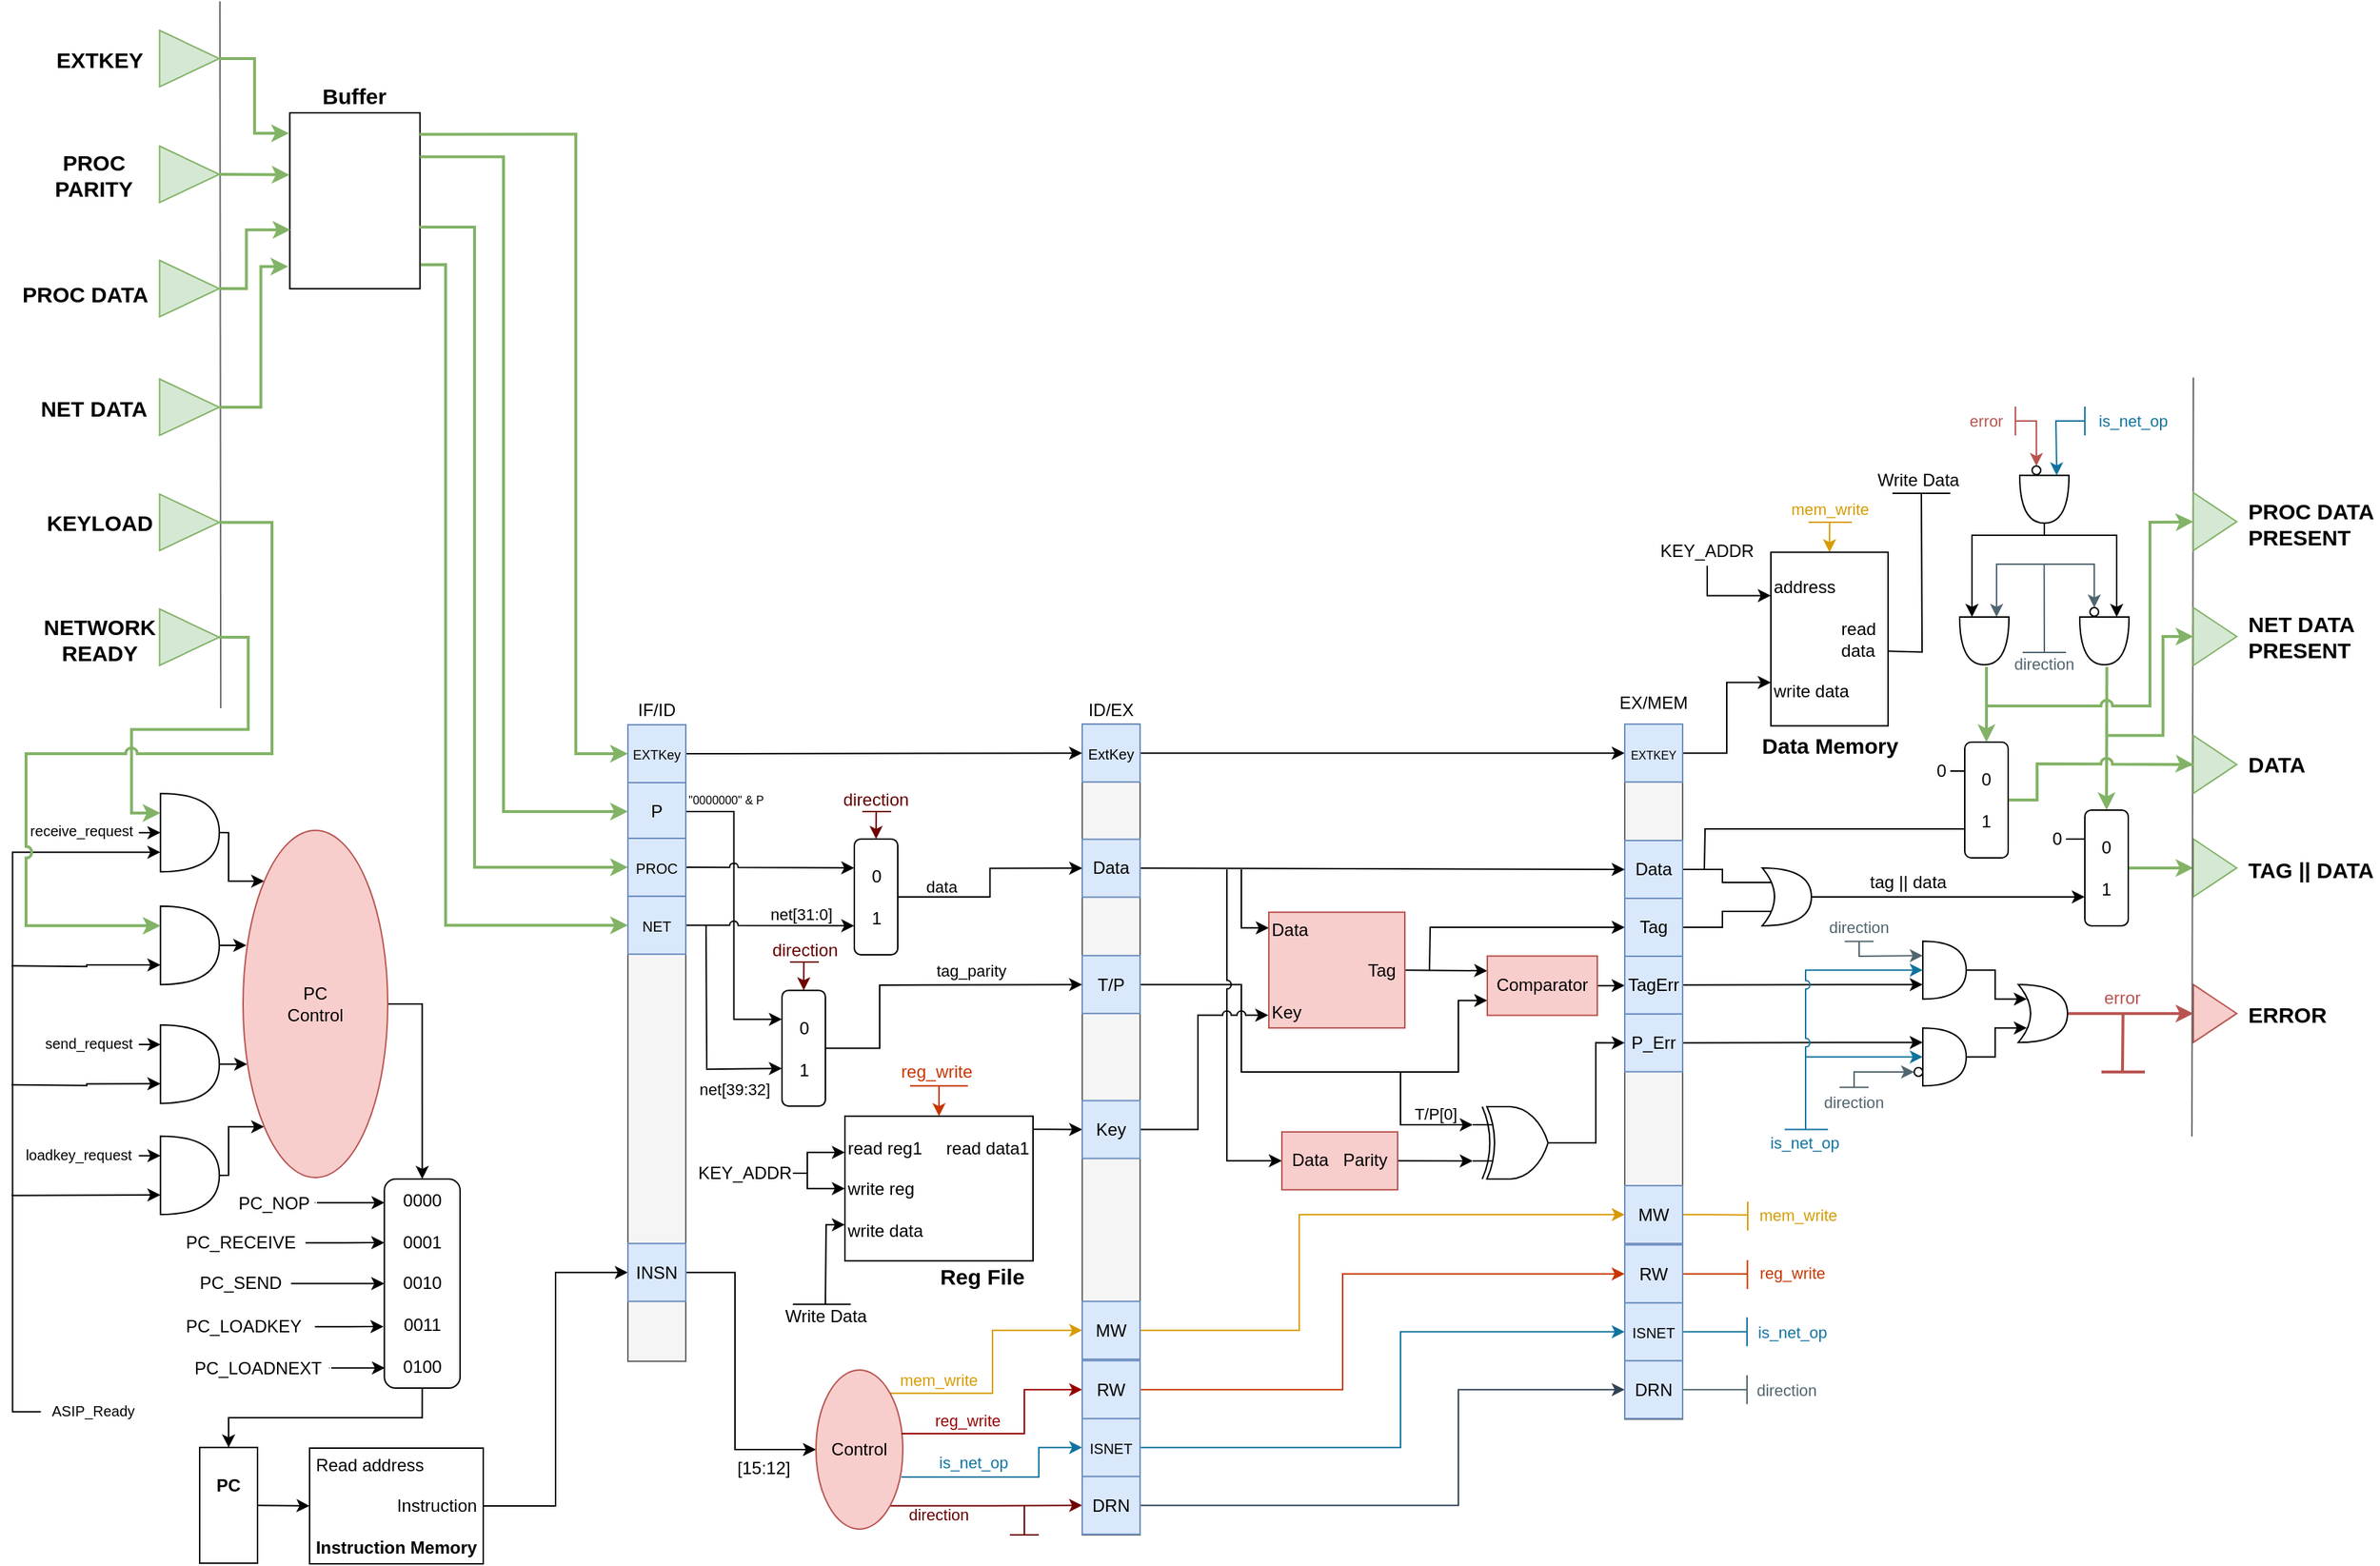 <mxfile version="14.5.1" type="device"><diagram name="Page-1" id="74e2e168-ea6b-b213-b513-2b3c1d86103e"><mxGraphModel dx="2294" dy="402" grid="1" gridSize="10" guides="1" tooltips="1" connect="1" arrows="1" fold="1" page="1" pageScale="1" pageWidth="1654" pageHeight="1169" background="none" math="0" shadow="0"><root><mxCell id="0"/><mxCell id="1" parent="0"/><mxCell id="Qz7bdWwAVYigRdBkFdGd-472" value="" style="rounded=0;whiteSpace=wrap;html=1;fillColor=#f5f5f5;strokeColor=#666666;fontColor=#333333;" parent="1" vertex="1"><mxGeometry x="-525" y="560" width="40" height="480" as="geometry"/></mxCell><mxCell id="Qz7bdWwAVYigRdBkFdGd-471" value="" style="rounded=0;whiteSpace=wrap;html=1;fillColor=#f5f5f5;strokeColor=#666666;fontColor=#333333;" parent="1" vertex="1"><mxGeometry x="-900" y="559.58" width="40" height="560.42" as="geometry"/></mxCell><mxCell id="Qz7bdWwAVYigRdBkFdGd-112" value="" style="rounded=0;whiteSpace=wrap;html=1;fillColor=#f5f5f5;strokeColor=#666666;fontColor=#333333;" parent="1" vertex="1"><mxGeometry x="-1214" y="560" width="40" height="440" as="geometry"/></mxCell><mxCell id="_-FGq89Hk-1BitmiCw45-111" value="" style="edgeStyle=orthogonalEdgeStyle;rounded=0;jumpStyle=arc;orthogonalLoop=1;jettySize=auto;html=1;startArrow=none;startFill=0;endArrow=classic;endFill=1;strokeColor=#000000;" parent="1" source="6q1xAT7e-KM2-TRKY-lN-1" target="6q1xAT7e-KM2-TRKY-lN-2" edge="1"><mxGeometry relative="1" as="geometry"/></mxCell><mxCell id="6q1xAT7e-KM2-TRKY-lN-1" value="&lt;b&gt;PC&lt;br&gt;&lt;/b&gt;&lt;br&gt;&lt;br&gt;" style="rounded=0;whiteSpace=wrap;html=1;" parent="1" vertex="1"><mxGeometry x="-1510" y="1059.58" width="40" height="80" as="geometry"/></mxCell><mxCell id="6q1xAT7e-KM2-TRKY-lN-2" value="&lt;div style=&quot;text-align: left&quot;&gt;&lt;span&gt;Read address&lt;/span&gt;&lt;/div&gt;&lt;div style=&quot;text-align: left&quot;&gt;&lt;br&gt;&lt;/div&gt;&lt;div style=&quot;text-align: right&quot;&gt;&lt;span&gt;Instruction&lt;/span&gt;&lt;/div&gt;&lt;div style=&quot;text-align: right&quot;&gt;&lt;br&gt;&lt;/div&gt;&lt;div style=&quot;text-align: left&quot;&gt;&lt;span&gt;&lt;b&gt;Instruction Memory&lt;/b&gt;&lt;/span&gt;&lt;/div&gt;" style="rounded=0;whiteSpace=wrap;html=1;" parent="1" vertex="1"><mxGeometry x="-1434" y="1060" width="120" height="80" as="geometry"/></mxCell><mxCell id="_-FGq89Hk-1BitmiCw45-181" style="edgeStyle=orthogonalEdgeStyle;rounded=0;jumpStyle=arc;orthogonalLoop=1;jettySize=auto;html=1;exitX=0;exitY=0.75;exitDx=0;exitDy=0;entryX=0.5;entryY=0;entryDx=0;entryDy=0;startArrow=classic;startFill=1;endArrow=none;endFill=0;strokeColor=#000000;strokeWidth=1;fontSize=10;" parent="1" source="6q1xAT7e-KM2-TRKY-lN-13" edge="1"><mxGeometry relative="1" as="geometry"><mxPoint x="-1077.5" y="960.58" as="targetPoint"/><Array as="points"><mxPoint x="-1077" y="906"/><mxPoint x="-1077" y="951"/><mxPoint x="-1077" y="951"/></Array></mxGeometry></mxCell><mxCell id="SDVr2zsMcUBb3YK6FRbP-52" style="edgeStyle=orthogonalEdgeStyle;rounded=0;orthogonalLoop=1;jettySize=auto;html=1;exitX=0.5;exitY=0;exitDx=0;exitDy=0;endArrow=none;endFill=0;fontSize=11;fontColor=#FF0000;startArrow=classic;startFill=1;fillColor=#f8cecc;strokeColor=#C73500;" parent="1" source="6q1xAT7e-KM2-TRKY-lN-13" edge="1"><mxGeometry relative="1" as="geometry"><mxPoint x="-999" y="810" as="targetPoint"/></mxGeometry></mxCell><mxCell id="6q1xAT7e-KM2-TRKY-lN-13" value="&lt;div&gt;&lt;span&gt;read reg1&amp;nbsp; &amp;nbsp; &amp;nbsp;read data1&lt;/span&gt;&lt;/div&gt;&lt;div style=&quot;text-align: right&quot;&gt;&lt;br&gt;&lt;/div&gt;&lt;div&gt;&lt;span&gt;write reg&lt;/span&gt;&lt;/div&gt;&lt;div&gt;&lt;span&gt;&lt;br&gt;&lt;/span&gt;&lt;/div&gt;write data" style="rounded=0;whiteSpace=wrap;html=1;align=left;" parent="1" vertex="1"><mxGeometry x="-1064" y="830.58" width="130" height="100" as="geometry"/></mxCell><mxCell id="_-FGq89Hk-1BitmiCw45-239" style="edgeStyle=orthogonalEdgeStyle;rounded=0;jumpStyle=arc;orthogonalLoop=1;jettySize=auto;html=1;exitX=0;exitY=0.25;exitDx=0;exitDy=0;startArrow=classic;startFill=1;endArrow=none;endFill=0;strokeColor=#000000;strokeWidth=1;fontSize=8;entryX=0.5;entryY=1;entryDx=0;entryDy=0;" parent="1" source="6q1xAT7e-KM2-TRKY-lN-38" target="zgt9jMyl5GcCJCUbDBFP-54" edge="1"><mxGeometry relative="1" as="geometry"><mxPoint x="-464" y="431.16" as="targetPoint"/></mxGeometry></mxCell><mxCell id="_-FGq89Hk-1BitmiCw45-240" style="edgeStyle=orthogonalEdgeStyle;rounded=0;jumpStyle=arc;orthogonalLoop=1;jettySize=auto;html=1;exitX=1;exitY=0.5;exitDx=0;exitDy=0;startArrow=none;startFill=0;endArrow=none;endFill=0;strokeColor=#000000;strokeWidth=1;fontSize=8;" parent="1" edge="1"><mxGeometry relative="1" as="geometry"><mxPoint x="-320" y="400" as="targetPoint"/><mxPoint x="-343" y="509.16" as="sourcePoint"/></mxGeometry></mxCell><mxCell id="SDVr2zsMcUBb3YK6FRbP-88" style="edgeStyle=orthogonalEdgeStyle;rounded=0;jumpStyle=arc;orthogonalLoop=1;jettySize=auto;html=1;exitX=0.5;exitY=0;exitDx=0;exitDy=0;startArrow=classic;startFill=1;endArrow=none;endFill=0;strokeWidth=1;fontSize=11;fillColor=#f8cecc;strokeColor=#D79B00;fontColor=#D79B00;" parent="1" source="6q1xAT7e-KM2-TRKY-lN-38" edge="1"><mxGeometry relative="1" as="geometry"><mxPoint x="-383.389" y="420" as="targetPoint"/></mxGeometry></mxCell><mxCell id="6q1xAT7e-KM2-TRKY-lN-38" value="&lt;div&gt;&lt;span&gt;address&lt;/span&gt;&lt;/div&gt;&lt;div&gt;&lt;span&gt;&lt;br&gt;&lt;/span&gt;&lt;/div&gt;&lt;div&gt;&lt;span&gt;&amp;nbsp; &amp;nbsp; &amp;nbsp; &amp;nbsp; &amp;nbsp; &amp;nbsp; &amp;nbsp; read&lt;/span&gt;&lt;/div&gt;&lt;div&gt;&lt;span&gt;&amp;nbsp; &amp;nbsp; &amp;nbsp; &amp;nbsp; &amp;nbsp; &amp;nbsp; &amp;nbsp; data&lt;/span&gt;&lt;/div&gt;&lt;div style=&quot;text-align: right&quot;&gt;&lt;br&gt;&lt;/div&gt;&lt;div&gt;&lt;span&gt;write data&lt;/span&gt;&lt;/div&gt;" style="rounded=0;whiteSpace=wrap;html=1;align=left;" parent="1" vertex="1"><mxGeometry x="-424" y="440.74" width="81" height="120" as="geometry"/></mxCell><mxCell id="6q1xAT7e-KM2-TRKY-lN-56" value="&lt;font style=&quot;font-size: 15px&quot;&gt;&lt;b&gt;Reg File&lt;/b&gt;&lt;/font&gt;" style="text;html=1;strokeColor=none;fillColor=none;align=center;verticalAlign=middle;whiteSpace=wrap;rounded=0;" parent="1" vertex="1"><mxGeometry x="-1009" y="930.58" width="80" height="20" as="geometry"/></mxCell><mxCell id="6q1xAT7e-KM2-TRKY-lN-57" value="&lt;font style=&quot;font-size: 15px&quot;&gt;&lt;b&gt;Data Memory&lt;/b&gt;&lt;/font&gt;" style="text;html=1;strokeColor=none;fillColor=none;align=center;verticalAlign=middle;whiteSpace=wrap;rounded=0;" parent="1" vertex="1"><mxGeometry x="-443.5" y="564.16" width="120" height="20" as="geometry"/></mxCell><mxCell id="OQF8yWpYjCovLzbitYyB-7" value="IF/ID" style="text;html=1;strokeColor=none;fillColor=none;align=center;verticalAlign=middle;whiteSpace=wrap;rounded=0;" parent="1" vertex="1"><mxGeometry x="-1214" y="540.0" width="40" height="20" as="geometry"/></mxCell><mxCell id="OQF8yWpYjCovLzbitYyB-9" value="ID/EX" style="text;html=1;strokeColor=none;fillColor=none;align=center;verticalAlign=middle;whiteSpace=wrap;rounded=0;" parent="1" vertex="1"><mxGeometry x="-900" y="539.58" width="40" height="20" as="geometry"/></mxCell><mxCell id="OQF8yWpYjCovLzbitYyB-10" value="" style="endArrow=classic;html=1;entryX=0;entryY=0.5;entryDx=0;entryDy=0;rounded=0;edgeStyle=elbowEdgeStyle;exitX=0.998;exitY=0.091;exitDx=0;exitDy=0;exitPerimeter=0;" parent="1" source="6q1xAT7e-KM2-TRKY-lN-13" target="Qz7bdWwAVYigRdBkFdGd-68" edge="1"><mxGeometry width="50" height="50" relative="1" as="geometry"><mxPoint x="-934" y="840.58" as="sourcePoint"/><mxPoint x="-905" y="840.58" as="targetPoint"/><Array as="points"><mxPoint x="-925" y="840.58"/></Array></mxGeometry></mxCell><mxCell id="OQF8yWpYjCovLzbitYyB-30" value="EX/MEM" style="text;html=1;strokeColor=none;fillColor=none;align=center;verticalAlign=middle;whiteSpace=wrap;rounded=0;" parent="1" vertex="1"><mxGeometry x="-525" y="535" width="40" height="20" as="geometry"/></mxCell><mxCell id="_-FGq89Hk-1BitmiCw45-110" style="edgeStyle=orthogonalEdgeStyle;rounded=0;jumpStyle=arc;orthogonalLoop=1;jettySize=auto;html=1;exitX=0;exitY=0.5;exitDx=0;exitDy=0;entryX=1;entryY=0.5;entryDx=0;entryDy=0;startArrow=classic;startFill=1;endArrow=none;endFill=0;strokeColor=#000000;" parent="1" source="Qz7bdWwAVYigRdBkFdGd-5" target="6q1xAT7e-KM2-TRKY-lN-2" edge="1"><mxGeometry relative="1" as="geometry"/></mxCell><mxCell id="_-FGq89Hk-1BitmiCw45-159" style="edgeStyle=orthogonalEdgeStyle;rounded=0;jumpStyle=arc;orthogonalLoop=1;jettySize=auto;html=1;exitX=1;exitY=0.5;exitDx=0;exitDy=0;entryX=0;entryY=0.5;entryDx=0;entryDy=0;startArrow=none;startFill=0;endArrow=classic;endFill=1;strokeColor=#000000;strokeWidth=1;fontSize=10;" parent="1" source="Qz7bdWwAVYigRdBkFdGd-5" target="Qz7bdWwAVYigRdBkFdGd-115" edge="1"><mxGeometry relative="1" as="geometry"><Array as="points"><mxPoint x="-1140" y="939"/><mxPoint x="-1140" y="1061"/></Array></mxGeometry></mxCell><mxCell id="Qz7bdWwAVYigRdBkFdGd-5" value="INSN" style="whiteSpace=wrap;html=1;aspect=fixed;fillColor=#dae8fc;strokeColor=#6c8ebf;" parent="1" vertex="1"><mxGeometry x="-1214" y="918.58" width="40" height="40" as="geometry"/></mxCell><mxCell id="_-FGq89Hk-1BitmiCw45-195" style="edgeStyle=orthogonalEdgeStyle;rounded=0;jumpStyle=arc;orthogonalLoop=1;jettySize=auto;html=1;exitX=1;exitY=0.5;exitDx=0;exitDy=0;entryX=0;entryY=0.75;entryDx=0;entryDy=0;startArrow=none;startFill=0;endArrow=classic;endFill=1;strokeColor=#000000;strokeWidth=1;fontSize=8;" parent="1" source="Qz7bdWwAVYigRdBkFdGd-8" target="Qz7bdWwAVYigRdBkFdGd-55" edge="1"><mxGeometry relative="1" as="geometry"><Array as="points"><mxPoint x="-790" y="740"/><mxPoint x="-790" y="800"/><mxPoint x="-640" y="800"/><mxPoint x="-640" y="751"/></Array></mxGeometry></mxCell><mxCell id="Qz7bdWwAVYigRdBkFdGd-8" value="T/P" style="whiteSpace=wrap;html=1;aspect=fixed;fillColor=#dae8fc;strokeColor=#6c8ebf;" parent="1" vertex="1"><mxGeometry x="-900" y="719.58" width="40" height="40" as="geometry"/></mxCell><mxCell id="Qz7bdWwAVYigRdBkFdGd-26" value="&lt;font style=&quot;font-size: 15px&quot;&gt;&lt;b&gt;KEYLOAD&lt;/b&gt;&lt;/font&gt;" style="text;html=1;strokeColor=none;fillColor=none;align=center;verticalAlign=middle;whiteSpace=wrap;rounded=0;" parent="1" vertex="1"><mxGeometry x="-1629.71" y="410.08" width="102.29" height="20" as="geometry"/></mxCell><mxCell id="Qz7bdWwAVYigRdBkFdGd-35" value="&lt;font style=&quot;font-size: 15px&quot;&gt;&lt;b&gt;ERROR&lt;/b&gt;&lt;/font&gt;" style="text;html=1;strokeColor=none;fillColor=none;align=left;verticalAlign=middle;whiteSpace=wrap;rounded=0;" parent="1" vertex="1"><mxGeometry x="-96" y="749.58" width="75" height="20" as="geometry"/></mxCell><mxCell id="_-FGq89Hk-1BitmiCw45-198" style="edgeStyle=orthogonalEdgeStyle;rounded=0;jumpStyle=arc;orthogonalLoop=1;jettySize=auto;html=1;exitX=0;exitY=0.5;exitDx=0;exitDy=0;startArrow=classic;startFill=1;endArrow=none;endFill=0;strokeColor=#000000;strokeWidth=1;fontSize=8;" parent="1" source="Qz7bdWwAVYigRdBkFdGd-43" edge="1"><mxGeometry relative="1" as="geometry"><mxPoint x="-800" y="660" as="targetPoint"/><Array as="points"><mxPoint x="-800" y="861"/></Array></mxGeometry></mxCell><mxCell id="_-FGq89Hk-1BitmiCw45-199" style="edgeStyle=orthogonalEdgeStyle;rounded=0;jumpStyle=arc;orthogonalLoop=1;jettySize=auto;html=1;exitX=1;exitY=0.5;exitDx=0;exitDy=0;entryX=0;entryY=0.75;entryDx=0;entryDy=0;entryPerimeter=0;startArrow=none;startFill=0;endArrow=classic;endFill=1;strokeColor=#000000;strokeWidth=1;fontSize=8;" parent="1" source="Qz7bdWwAVYigRdBkFdGd-43" target="X4M5kiGfj8G9DCbS5m-O-1" edge="1"><mxGeometry relative="1" as="geometry"/></mxCell><mxCell id="Qz7bdWwAVYigRdBkFdGd-43" value="Data&amp;nbsp; &amp;nbsp;Parity" style="rounded=0;whiteSpace=wrap;html=1;fillColor=#f8cecc;strokeColor=#b85450;" parent="1" vertex="1"><mxGeometry x="-762" y="841.42" width="80" height="40" as="geometry"/></mxCell><mxCell id="_-FGq89Hk-1BitmiCw45-191" style="edgeStyle=orthogonalEdgeStyle;rounded=0;jumpStyle=arc;orthogonalLoop=1;jettySize=auto;html=1;exitX=1;exitY=0.5;exitDx=0;exitDy=0;entryX=0;entryY=0.25;entryDx=0;entryDy=0;startArrow=none;startFill=0;endArrow=classic;endFill=1;strokeColor=#000000;strokeWidth=1;fontSize=8;" parent="1" source="Qz7bdWwAVYigRdBkFdGd-52" target="Qz7bdWwAVYigRdBkFdGd-55" edge="1"><mxGeometry relative="1" as="geometry"/></mxCell><mxCell id="_-FGq89Hk-1BitmiCw45-193" style="edgeStyle=orthogonalEdgeStyle;rounded=0;jumpStyle=arc;orthogonalLoop=1;jettySize=auto;html=1;exitX=0;exitY=0.135;exitDx=0;exitDy=0;startArrow=classic;startFill=1;endArrow=none;endFill=0;strokeColor=#000000;strokeWidth=1;fontSize=8;exitPerimeter=0;" parent="1" source="Qz7bdWwAVYigRdBkFdGd-52" edge="1"><mxGeometry relative="1" as="geometry"><mxPoint x="-790" y="660" as="targetPoint"/><Array as="points"><mxPoint x="-790" y="700"/></Array></mxGeometry></mxCell><mxCell id="_-FGq89Hk-1BitmiCw45-194" style="edgeStyle=orthogonalEdgeStyle;rounded=0;jumpStyle=arc;orthogonalLoop=1;jettySize=auto;html=1;exitX=-0.004;exitY=0.89;exitDx=0;exitDy=0;entryX=1;entryY=0.5;entryDx=0;entryDy=0;startArrow=classic;startFill=1;endArrow=none;endFill=0;strokeColor=#000000;strokeWidth=1;fontSize=8;exitPerimeter=0;" parent="1" source="Qz7bdWwAVYigRdBkFdGd-52" target="Qz7bdWwAVYigRdBkFdGd-68" edge="1"><mxGeometry relative="1" as="geometry"><Array as="points"><mxPoint x="-820" y="761"/><mxPoint x="-820" y="840"/></Array></mxGeometry></mxCell><mxCell id="Qz7bdWwAVYigRdBkFdGd-52" value="&lt;div&gt;&lt;span&gt;Data&lt;/span&gt;&lt;/div&gt;&lt;div&gt;&lt;br&gt;&lt;/div&gt;&lt;div&gt;&amp;nbsp; &amp;nbsp; &amp;nbsp; &amp;nbsp; &amp;nbsp; &amp;nbsp; &amp;nbsp; &amp;nbsp; &amp;nbsp; &amp;nbsp; Tag&lt;/div&gt;&lt;div&gt;&lt;br&gt;&lt;/div&gt;&lt;div&gt;Key&lt;/div&gt;" style="rounded=0;whiteSpace=wrap;html=1;fillColor=#f8cecc;strokeColor=#b85450;align=left;" parent="1" vertex="1"><mxGeometry x="-771" y="689.58" width="94" height="80" as="geometry"/></mxCell><mxCell id="_-FGq89Hk-1BitmiCw45-190" style="edgeStyle=orthogonalEdgeStyle;rounded=0;jumpStyle=arc;orthogonalLoop=1;jettySize=auto;html=1;exitX=1;exitY=0.5;exitDx=0;exitDy=0;entryX=0;entryY=0.5;entryDx=0;entryDy=0;startArrow=none;startFill=0;endArrow=classic;endFill=1;strokeColor=#000000;strokeWidth=1;fontSize=8;" parent="1" source="Qz7bdWwAVYigRdBkFdGd-55" target="Qz7bdWwAVYigRdBkFdGd-61" edge="1"><mxGeometry relative="1" as="geometry"/></mxCell><mxCell id="Qz7bdWwAVYigRdBkFdGd-55" value="Comparator" style="rounded=0;whiteSpace=wrap;html=1;fillColor=#f8cecc;strokeColor=#b85450;" parent="1" vertex="1"><mxGeometry x="-620" y="719.84" width="76" height="41" as="geometry"/></mxCell><mxCell id="_-FGq89Hk-1BitmiCw45-205" style="edgeStyle=orthogonalEdgeStyle;rounded=0;jumpStyle=arc;orthogonalLoop=1;jettySize=auto;html=1;exitX=1;exitY=0.5;exitDx=0;exitDy=0;entryX=0;entryY=0.25;entryDx=0;entryDy=0;entryPerimeter=0;startArrow=none;startFill=0;endArrow=classic;endFill=1;strokeColor=#000000;strokeWidth=1;fontSize=8;" parent="1" source="Qz7bdWwAVYigRdBkFdGd-60" target="Qz7bdWwAVYigRdBkFdGd-93" edge="1"><mxGeometry relative="1" as="geometry"/></mxCell><mxCell id="Qz7bdWwAVYigRdBkFdGd-60" value="P_Err" style="whiteSpace=wrap;html=1;aspect=fixed;fillColor=#dae8fc;strokeColor=#6c8ebf;" parent="1" vertex="1"><mxGeometry x="-525" y="759.84" width="40" height="40" as="geometry"/></mxCell><mxCell id="_-FGq89Hk-1BitmiCw45-204" style="edgeStyle=orthogonalEdgeStyle;rounded=0;jumpStyle=arc;orthogonalLoop=1;jettySize=auto;html=1;exitX=1;exitY=0.5;exitDx=0;exitDy=0;startArrow=none;startFill=0;endArrow=classic;endFill=1;strokeColor=#000000;strokeWidth=1;fontSize=8;entryX=0;entryY=0.75;entryDx=0;entryDy=0;entryPerimeter=0;" parent="1" source="Qz7bdWwAVYigRdBkFdGd-61" target="Qz7bdWwAVYigRdBkFdGd-91" edge="1"><mxGeometry relative="1" as="geometry"><mxPoint x="-350" y="740" as="targetPoint"/></mxGeometry></mxCell><mxCell id="Qz7bdWwAVYigRdBkFdGd-61" value="TagErr" style="whiteSpace=wrap;html=1;aspect=fixed;fillColor=#dae8fc;strokeColor=#6c8ebf;" parent="1" vertex="1"><mxGeometry x="-525" y="719.84" width="40" height="40" as="geometry"/></mxCell><mxCell id="Qz7bdWwAVYigRdBkFdGd-68" value="Key" style="whiteSpace=wrap;html=1;aspect=fixed;fillColor=#dae8fc;strokeColor=#6c8ebf;" parent="1" vertex="1"><mxGeometry x="-900" y="819.79" width="40" height="40" as="geometry"/></mxCell><mxCell id="_-FGq89Hk-1BitmiCw45-188" style="edgeStyle=orthogonalEdgeStyle;rounded=0;jumpStyle=arc;orthogonalLoop=1;jettySize=auto;html=1;exitX=1;exitY=0.5;exitDx=0;exitDy=0;entryX=0;entryY=0.5;entryDx=0;entryDy=0;startArrow=none;startFill=0;endArrow=classic;endFill=1;strokeColor=#000000;strokeWidth=1;fontSize=8;" parent="1" source="Qz7bdWwAVYigRdBkFdGd-69" target="zgt9jMyl5GcCJCUbDBFP-8" edge="1"><mxGeometry relative="1" as="geometry"/></mxCell><mxCell id="Qz7bdWwAVYigRdBkFdGd-69" value="&lt;font style=&quot;font-size: 10px&quot;&gt;ExtKey&lt;/font&gt;" style="whiteSpace=wrap;html=1;aspect=fixed;fillColor=#dae8fc;strokeColor=#6c8ebf;" parent="1" vertex="1"><mxGeometry x="-900" y="559.58" width="40" height="40" as="geometry"/></mxCell><mxCell id="Qz7bdWwAVYigRdBkFdGd-80" value="" style="endArrow=none;html=1;strokeWidth=1;" parent="1" edge="1"><mxGeometry width="50" height="50" relative="1" as="geometry"><mxPoint x="-1100" y="960.58" as="sourcePoint"/><mxPoint x="-1060" y="960.58" as="targetPoint"/></mxGeometry></mxCell><mxCell id="Qz7bdWwAVYigRdBkFdGd-81" value="Write Data" style="text;html=1;strokeColor=none;fillColor=none;align=center;verticalAlign=middle;whiteSpace=wrap;rounded=0;" parent="1" vertex="1"><mxGeometry x="-1127.5" y="958.58" width="100" height="20" as="geometry"/></mxCell><mxCell id="_-FGq89Hk-1BitmiCw45-197" style="edgeStyle=orthogonalEdgeStyle;rounded=0;jumpStyle=arc;orthogonalLoop=1;jettySize=auto;html=1;exitX=0;exitY=0.5;exitDx=0;exitDy=0;startArrow=classic;startFill=1;endArrow=none;endFill=0;strokeColor=#000000;strokeWidth=1;fontSize=8;" parent="1" source="Qz7bdWwAVYigRdBkFdGd-88" edge="1"><mxGeometry relative="1" as="geometry"><mxPoint x="-660" y="730" as="targetPoint"/></mxGeometry></mxCell><mxCell id="_-FGq89Hk-1BitmiCw45-217" style="edgeStyle=orthogonalEdgeStyle;rounded=0;jumpStyle=arc;orthogonalLoop=1;jettySize=auto;html=1;exitX=1;exitY=0.5;exitDx=0;exitDy=0;entryX=0.175;entryY=0.75;entryDx=0;entryDy=0;entryPerimeter=0;startArrow=none;startFill=0;endArrow=none;endFill=0;strokeColor=#000000;strokeWidth=1;fontSize=8;" parent="1" source="Qz7bdWwAVYigRdBkFdGd-88" target="_-FGq89Hk-1BitmiCw45-216" edge="1"><mxGeometry relative="1" as="geometry"/></mxCell><mxCell id="Qz7bdWwAVYigRdBkFdGd-88" value="Tag" style="whiteSpace=wrap;html=1;aspect=fixed;fillColor=#dae8fc;strokeColor=#6c8ebf;" parent="1" vertex="1"><mxGeometry x="-525" y="680" width="40" height="40" as="geometry"/></mxCell><mxCell id="zgt9jMyl5GcCJCUbDBFP-42" style="edgeStyle=orthogonalEdgeStyle;rounded=0;jumpStyle=arc;orthogonalLoop=1;jettySize=auto;html=1;exitX=1;exitY=0.5;exitDx=0;exitDy=0;exitPerimeter=0;entryX=0;entryY=0.5;entryDx=0;entryDy=0;startArrow=none;startFill=0;endArrow=classic;endFill=1;strokeWidth=2;fillColor=#f8cecc;strokeColor=#b85450;" parent="1" source="Qz7bdWwAVYigRdBkFdGd-90" target="Qz7bdWwAVYigRdBkFdGd-103" edge="1"><mxGeometry relative="1" as="geometry"/></mxCell><mxCell id="Qz7bdWwAVYigRdBkFdGd-90" value="" style="shape=xor;whiteSpace=wrap;html=1;" parent="1" vertex="1"><mxGeometry x="-253" y="739.58" width="34" height="40" as="geometry"/></mxCell><mxCell id="zgt9jMyl5GcCJCUbDBFP-43" style="edgeStyle=orthogonalEdgeStyle;rounded=0;jumpStyle=arc;orthogonalLoop=1;jettySize=auto;html=1;exitX=1;exitY=0.5;exitDx=0;exitDy=0;exitPerimeter=0;entryX=0.175;entryY=0.25;entryDx=0;entryDy=0;entryPerimeter=0;startArrow=none;startFill=0;endArrow=classic;endFill=1;strokeWidth=1;" parent="1" source="Qz7bdWwAVYigRdBkFdGd-91" target="Qz7bdWwAVYigRdBkFdGd-90" edge="1"><mxGeometry relative="1" as="geometry"/></mxCell><mxCell id="_-FGq89Hk-1BitmiCw45-206" style="edgeStyle=orthogonalEdgeStyle;rounded=0;jumpStyle=arc;orthogonalLoop=1;jettySize=auto;html=1;exitX=0;exitY=0.25;exitDx=0;exitDy=0;exitPerimeter=0;startArrow=classic;startFill=1;endArrow=none;endFill=0;strokeWidth=1;fontSize=8;entryX=0.5;entryY=1;entryDx=0;entryDy=0;fillColor=#f8cecc;strokeColor=#51656E;" parent="1" source="Qz7bdWwAVYigRdBkFdGd-91" target="Qz7bdWwAVYigRdBkFdGd-96" edge="1"><mxGeometry relative="1" as="geometry"><mxPoint x="-330" y="719.6" as="targetPoint"/><Array as="points"><mxPoint x="-339" y="720"/><mxPoint x="-363" y="720"/></Array></mxGeometry></mxCell><mxCell id="SDVr2zsMcUBb3YK6FRbP-72" style="edgeStyle=orthogonalEdgeStyle;rounded=0;orthogonalLoop=1;jettySize=auto;html=1;exitX=0;exitY=0.5;exitDx=0;exitDy=0;exitPerimeter=0;startArrow=classic;startFill=1;endArrow=none;endFill=0;fontSize=11;fillColor=#f8cecc;jumpStyle=arc;fontColor=#10739E;strokeColor=#10739E;" parent="1" source="Qz7bdWwAVYigRdBkFdGd-91" edge="1"><mxGeometry relative="1" as="geometry"><mxPoint x="-400" y="790" as="targetPoint"/><Array as="points"><mxPoint x="-400" y="730"/><mxPoint x="-400" y="790"/></Array></mxGeometry></mxCell><mxCell id="Qz7bdWwAVYigRdBkFdGd-91" value="" style="shape=or;whiteSpace=wrap;html=1;" parent="1" vertex="1"><mxGeometry x="-319" y="709.58" width="30" height="40" as="geometry"/></mxCell><mxCell id="zgt9jMyl5GcCJCUbDBFP-44" style="edgeStyle=orthogonalEdgeStyle;rounded=0;jumpStyle=arc;orthogonalLoop=1;jettySize=auto;html=1;exitX=1;exitY=0.5;exitDx=0;exitDy=0;exitPerimeter=0;entryX=0.175;entryY=0.75;entryDx=0;entryDy=0;entryPerimeter=0;startArrow=none;startFill=0;endArrow=classic;endFill=1;strokeWidth=1;" parent="1" source="Qz7bdWwAVYigRdBkFdGd-93" target="Qz7bdWwAVYigRdBkFdGd-90" edge="1"><mxGeometry relative="1" as="geometry"/></mxCell><mxCell id="SDVr2zsMcUBb3YK6FRbP-67" style="edgeStyle=orthogonalEdgeStyle;rounded=0;orthogonalLoop=1;jettySize=auto;html=1;exitX=0;exitY=0.5;exitDx=0;exitDy=0;exitPerimeter=0;startArrow=classic;startFill=1;endArrow=none;endFill=0;fontSize=11;fillColor=#f8cecc;fontColor=#10739E;strokeColor=#10739E;" parent="1" edge="1"><mxGeometry relative="1" as="geometry"><mxPoint x="-400" y="840" as="targetPoint"/><mxPoint x="-319.0" y="789.58" as="sourcePoint"/><Array as="points"><mxPoint x="-400" y="790"/><mxPoint x="-400" y="829"/></Array></mxGeometry></mxCell><mxCell id="Qz7bdWwAVYigRdBkFdGd-93" value="" style="shape=or;whiteSpace=wrap;html=1;" parent="1" vertex="1"><mxGeometry x="-319" y="769.58" width="30" height="40" as="geometry"/></mxCell><mxCell id="Qz7bdWwAVYigRdBkFdGd-96" value="&lt;font style=&quot;font-size: 11px;&quot;&gt;direction&lt;/font&gt;" style="text;html=1;strokeColor=none;fillColor=none;align=center;verticalAlign=middle;whiteSpace=wrap;rounded=0;fontSize=11;fontColor=#51656E;" parent="1" vertex="1"><mxGeometry x="-388" y="689.58" width="50" height="20" as="geometry"/></mxCell><mxCell id="Qz7bdWwAVYigRdBkFdGd-97" value="&lt;font style=&quot;font-size: 11px;&quot;&gt;direction&lt;/font&gt;" style="text;html=1;fillColor=none;align=center;verticalAlign=middle;whiteSpace=wrap;rounded=0;fontSize=11;fontColor=#51656E;" parent="1" vertex="1"><mxGeometry x="-396" y="811" width="59" height="20" as="geometry"/></mxCell><mxCell id="_-FGq89Hk-1BitmiCw45-209" style="edgeStyle=orthogonalEdgeStyle;rounded=0;jumpStyle=arc;orthogonalLoop=1;jettySize=auto;html=1;exitX=0;exitY=0.5;exitDx=0;exitDy=0;startArrow=classic;startFill=1;endArrow=none;endFill=0;strokeColor=#82b366;strokeWidth=2;fontSize=8;entryX=1;entryY=0.5;entryDx=0;entryDy=0;fillColor=#d5e8d4;" parent="1" source="Qz7bdWwAVYigRdBkFdGd-102" target="Qz7bdWwAVYigRdBkFdGd-125" edge="1"><mxGeometry relative="1" as="geometry"><mxPoint x="-180" y="659.0" as="targetPoint"/></mxGeometry></mxCell><mxCell id="Qz7bdWwAVYigRdBkFdGd-102" value="" style="triangle;whiteSpace=wrap;html=1;fillColor=#d5e8d4;strokeColor=#82b366;" parent="1" vertex="1"><mxGeometry x="-132" y="638.96" width="30" height="40" as="geometry"/></mxCell><mxCell id="Qz7bdWwAVYigRdBkFdGd-103" value="" style="triangle;whiteSpace=wrap;html=1;fillColor=#f8cecc;strokeColor=#b85450;" parent="1" vertex="1"><mxGeometry x="-132" y="739.6" width="30" height="40" as="geometry"/></mxCell><mxCell id="Qz7bdWwAVYigRdBkFdGd-104" value="&lt;b&gt;&lt;font style=&quot;font-size: 15px&quot;&gt;TAG || DATA&lt;/font&gt;&lt;/b&gt;" style="text;html=1;strokeColor=none;fillColor=none;align=left;verticalAlign=middle;whiteSpace=wrap;rounded=0;" parent="1" vertex="1"><mxGeometry x="-96" y="645" width="92" height="30" as="geometry"/></mxCell><mxCell id="SDVr2zsMcUBb3YK6FRbP-15" style="edgeStyle=orthogonalEdgeStyle;rounded=0;orthogonalLoop=1;jettySize=auto;html=1;exitX=1;exitY=1;exitDx=0;exitDy=0;entryX=0;entryY=0.5;entryDx=0;entryDy=0;fillColor=#a20025;strokeColor=#6F0000;" parent="1" source="Qz7bdWwAVYigRdBkFdGd-115" target="SDVr2zsMcUBb3YK6FRbP-19" edge="1"><mxGeometry relative="1" as="geometry"/></mxCell><mxCell id="SDVr2zsMcUBb3YK6FRbP-16" style="edgeStyle=orthogonalEdgeStyle;rounded=0;orthogonalLoop=1;jettySize=auto;html=1;exitX=1;exitY=0;exitDx=0;exitDy=0;entryX=0;entryY=0.5;entryDx=0;entryDy=0;fillColor=#ffe6cc;strokeColor=#d79b00;" parent="1" source="Qz7bdWwAVYigRdBkFdGd-115" target="SDVr2zsMcUBb3YK6FRbP-22" edge="1"><mxGeometry relative="1" as="geometry"/></mxCell><mxCell id="Qz7bdWwAVYigRdBkFdGd-115" value="Control" style="ellipse;whiteSpace=wrap;html=1;fillColor=#f8cecc;strokeColor=#b85450;" parent="1" vertex="1"><mxGeometry x="-1084" y="1006" width="60" height="110" as="geometry"/></mxCell><mxCell id="_-FGq89Hk-1BitmiCw45-215" style="edgeStyle=orthogonalEdgeStyle;rounded=0;jumpStyle=arc;orthogonalLoop=1;jettySize=auto;html=1;exitX=1;exitY=0.5;exitDx=0;exitDy=0;startArrow=none;startFill=0;endArrow=none;endFill=0;strokeColor=#000000;strokeWidth=1;fontSize=8;entryX=0.175;entryY=0.25;entryDx=0;entryDy=0;entryPerimeter=0;" parent="1" source="Qz7bdWwAVYigRdBkFdGd-121" target="_-FGq89Hk-1BitmiCw45-216" edge="1"><mxGeometry relative="1" as="geometry"><mxPoint x="-450" y="620" as="targetPoint"/></mxGeometry></mxCell><mxCell id="Qz7bdWwAVYigRdBkFdGd-121" value="Data" style="whiteSpace=wrap;html=1;aspect=fixed;fillColor=#dae8fc;strokeColor=#6c8ebf;" parent="1" vertex="1"><mxGeometry x="-525" y="640.0" width="40" height="40" as="geometry"/></mxCell><mxCell id="_-FGq89Hk-1BitmiCw45-237" style="edgeStyle=orthogonalEdgeStyle;rounded=0;jumpStyle=arc;orthogonalLoop=1;jettySize=auto;html=1;exitX=0;exitY=0.25;exitDx=0;exitDy=0;startArrow=none;startFill=0;endArrow=none;endFill=0;strokeColor=#000000;strokeWidth=1;fontSize=8;" parent="1" source="Qz7bdWwAVYigRdBkFdGd-125" edge="1"><mxGeometry relative="1" as="geometry"><mxPoint x="-220" y="639.16" as="targetPoint"/></mxGeometry></mxCell><mxCell id="_-FGq89Hk-1BitmiCw45-259" style="edgeStyle=orthogonalEdgeStyle;rounded=0;jumpStyle=arc;orthogonalLoop=1;jettySize=auto;html=1;exitX=0.5;exitY=0;exitDx=0;exitDy=0;startArrow=classic;startFill=1;endArrow=none;endFill=0;strokeColor=#82b366;strokeWidth=2;fontSize=8;fillColor=#d5e8d4;" parent="1" source="Qz7bdWwAVYigRdBkFdGd-125" edge="1"><mxGeometry relative="1" as="geometry"><mxPoint x="-191.8" y="520" as="targetPoint"/></mxGeometry></mxCell><mxCell id="Qz7bdWwAVYigRdBkFdGd-125" value="&lt;div&gt;0&lt;/div&gt;&lt;div&gt;&lt;br&gt;&lt;/div&gt;&lt;div&gt;1&lt;/div&gt;" style="rounded=1;whiteSpace=wrap;html=1;align=center;" parent="1" vertex="1"><mxGeometry x="-207" y="618.96" width="30" height="80" as="geometry"/></mxCell><mxCell id="Qz7bdWwAVYigRdBkFdGd-145" value="&lt;font style=&quot;font-size: 11px;&quot;&gt;error&lt;br style=&quot;font-size: 11px;&quot;&gt;&lt;/font&gt;" style="text;html=1;strokeColor=none;fillColor=none;align=center;verticalAlign=middle;whiteSpace=wrap;rounded=0;fontSize=11;fontColor=#B85450;" parent="1" vertex="1"><mxGeometry x="-295" y="340.0" width="40" height="20" as="geometry"/></mxCell><mxCell id="Qz7bdWwAVYigRdBkFdGd-151" value="Write Data" style="text;html=1;strokeColor=none;fillColor=none;align=center;verticalAlign=middle;whiteSpace=wrap;rounded=0;" parent="1" vertex="1"><mxGeometry x="-356.98" y="381.16" width="70" height="20" as="geometry"/></mxCell><mxCell id="Qz7bdWwAVYigRdBkFdGd-157" value="&lt;font style=&quot;font-size: 15px&quot;&gt;&lt;b&gt;EXTKEY&lt;/b&gt;&lt;/font&gt;" style="text;html=1;strokeColor=none;fillColor=none;align=center;verticalAlign=middle;whiteSpace=wrap;rounded=0;" parent="1" vertex="1"><mxGeometry x="-1636.56" y="84.5" width="116" height="30" as="geometry"/></mxCell><mxCell id="Qz7bdWwAVYigRdBkFdGd-485" style="edgeStyle=elbowEdgeStyle;rounded=0;jumpStyle=arc;orthogonalLoop=1;jettySize=auto;html=1;entryX=0;entryY=0.5;entryDx=0;entryDy=0;strokeWidth=1;exitX=0;exitY=0.25;exitDx=0;exitDy=0;startArrow=classic;startFill=1;" parent="1" source="6q1xAT7e-KM2-TRKY-lN-13" target="6q1xAT7e-KM2-TRKY-lN-13" edge="1"><mxGeometry relative="1" as="geometry"><mxPoint x="-1100" y="851" as="sourcePoint"/><Array as="points"><mxPoint x="-1090" y="870"/><mxPoint x="-1100" y="860"/></Array></mxGeometry></mxCell><mxCell id="Qz7bdWwAVYigRdBkFdGd-479" value="&quot;0000000&quot; &amp;amp; P" style="text;html=1;strokeColor=none;fillColor=none;align=center;verticalAlign=middle;whiteSpace=wrap;rounded=0;fontSize=8;" parent="1" vertex="1"><mxGeometry x="-1190.5" y="602" width="87.5" height="20" as="geometry"/></mxCell><mxCell id="Qz7bdWwAVYigRdBkFdGd-486" value="" style="endArrow=none;html=1;strokeWidth=1;fillColor=#f5f5f5;strokeColor=#666666;" parent="1" edge="1"><mxGeometry width="50" height="50" relative="1" as="geometry"><mxPoint x="-133" y="844.58" as="sourcePoint"/><mxPoint x="-132" y="320" as="targetPoint"/></mxGeometry></mxCell><mxCell id="Qz7bdWwAVYigRdBkFdGd-487" value="" style="endArrow=none;html=1;strokeWidth=1;fillColor=#f5f5f5;strokeColor=#666666;" parent="1" edge="1"><mxGeometry width="50" height="50" relative="1" as="geometry"><mxPoint x="-1495.42" y="548.46" as="sourcePoint"/><mxPoint x="-1496" y="60" as="targetPoint"/></mxGeometry></mxCell><mxCell id="Qz7bdWwAVYigRdBkFdGd-490" value="&lt;font style=&quot;font-size: 15px&quot;&gt;&lt;b&gt;NETWORK READY&lt;/b&gt;&lt;/font&gt;" style="text;html=1;strokeColor=none;fillColor=none;align=center;verticalAlign=middle;whiteSpace=wrap;rounded=0;" parent="1" vertex="1"><mxGeometry x="-1625.57" y="491" width="94" height="20" as="geometry"/></mxCell><mxCell id="_-FGq89Hk-1BitmiCw45-189" style="edgeStyle=orthogonalEdgeStyle;rounded=0;jumpStyle=arc;orthogonalLoop=1;jettySize=auto;html=1;exitX=1;exitY=0.5;exitDx=0;exitDy=0;exitPerimeter=0;entryX=0;entryY=0.5;entryDx=0;entryDy=0;startArrow=none;startFill=0;endArrow=classic;endFill=1;strokeColor=#000000;strokeWidth=1;fontSize=8;" parent="1" source="X4M5kiGfj8G9DCbS5m-O-1" target="Qz7bdWwAVYigRdBkFdGd-60" edge="1"><mxGeometry relative="1" as="geometry"/></mxCell><mxCell id="_-FGq89Hk-1BitmiCw45-201" style="edgeStyle=orthogonalEdgeStyle;rounded=0;jumpStyle=arc;orthogonalLoop=1;jettySize=auto;html=1;exitX=0;exitY=0.25;exitDx=0;exitDy=0;exitPerimeter=0;startArrow=classic;startFill=1;endArrow=none;endFill=0;strokeColor=#000000;strokeWidth=1;fontSize=8;" parent="1" source="X4M5kiGfj8G9DCbS5m-O-1" edge="1"><mxGeometry relative="1" as="geometry"><mxPoint x="-690" y="800" as="targetPoint"/><Array as="points"><mxPoint x="-680" y="836"/><mxPoint x="-680" y="800"/></Array></mxGeometry></mxCell><mxCell id="X4M5kiGfj8G9DCbS5m-O-1" value="" style="verticalLabelPosition=bottom;shadow=0;dashed=0;align=center;html=1;verticalAlign=top;shape=mxgraph.electrical.logic_gates.logic_gate;operation=xor;" parent="1" vertex="1"><mxGeometry x="-630" y="824.0" width="65" height="50" as="geometry"/></mxCell><mxCell id="IaA8B1XGspAYjROMIoaA-2" value="&lt;font style=&quot;font-size: 15px&quot;&gt;&lt;b&gt;NET DATA&lt;/b&gt;&lt;/font&gt;" style="text;html=1;strokeColor=none;fillColor=none;align=center;verticalAlign=middle;whiteSpace=wrap;rounded=0;" parent="1" vertex="1"><mxGeometry x="-1633.86" y="330.5" width="102.29" height="20" as="geometry"/></mxCell><mxCell id="zgt9jMyl5GcCJCUbDBFP-5" value="[15:12]" style="text;html=1;strokeColor=none;fillColor=none;align=center;verticalAlign=middle;whiteSpace=wrap;rounded=0;" parent="1" vertex="1"><mxGeometry x="-1140" y="1064" width="40" height="20" as="geometry"/></mxCell><mxCell id="_-FGq89Hk-1BitmiCw45-192" style="edgeStyle=orthogonalEdgeStyle;rounded=0;jumpStyle=arc;orthogonalLoop=1;jettySize=auto;html=1;exitX=1;exitY=0.5;exitDx=0;exitDy=0;entryX=0;entryY=0.5;entryDx=0;entryDy=0;startArrow=none;startFill=0;endArrow=classic;endFill=1;strokeColor=#000000;strokeWidth=1;fontSize=8;" parent="1" source="zgt9jMyl5GcCJCUbDBFP-7" target="Qz7bdWwAVYigRdBkFdGd-121" edge="1"><mxGeometry relative="1" as="geometry"/></mxCell><mxCell id="zgt9jMyl5GcCJCUbDBFP-7" value="&lt;font style=&quot;font-size: 12px&quot;&gt;Data&lt;/font&gt;" style="whiteSpace=wrap;html=1;aspect=fixed;fillColor=#dae8fc;strokeColor=#6c8ebf;" parent="1" vertex="1"><mxGeometry x="-900" y="639.16" width="40" height="40" as="geometry"/></mxCell><mxCell id="_-FGq89Hk-1BitmiCw45-238" style="edgeStyle=orthogonalEdgeStyle;rounded=0;jumpStyle=arc;orthogonalLoop=1;jettySize=auto;html=1;exitX=1;exitY=0.5;exitDx=0;exitDy=0;entryX=0;entryY=0.75;entryDx=0;entryDy=0;startArrow=none;startFill=0;endArrow=classic;endFill=1;strokeColor=#000000;strokeWidth=1;fontSize=8;" parent="1" source="zgt9jMyl5GcCJCUbDBFP-8" target="6q1xAT7e-KM2-TRKY-lN-38" edge="1"><mxGeometry relative="1" as="geometry"><mxPoint x="-469.0" y="530.74" as="sourcePoint"/></mxGeometry></mxCell><mxCell id="zgt9jMyl5GcCJCUbDBFP-8" value="&lt;font style=&quot;font-size: 8px&quot;&gt;EXTKEY&lt;/font&gt;" style="whiteSpace=wrap;html=1;aspect=fixed;fillColor=#dae8fc;strokeColor=#6c8ebf;" parent="1" vertex="1"><mxGeometry x="-525" y="559.58" width="40" height="40" as="geometry"/></mxCell><mxCell id="zgt9jMyl5GcCJCUbDBFP-14" value="" style="endArrow=none;html=1;strokeWidth=1;" parent="1" edge="1"><mxGeometry width="50" height="50" relative="1" as="geometry"><mxPoint x="-340" y="400" as="sourcePoint"/><mxPoint x="-300" y="400" as="targetPoint"/></mxGeometry></mxCell><mxCell id="zgt9jMyl5GcCJCUbDBFP-16" value="&lt;font style=&quot;font-size: 11px;&quot;&gt;mem_write&lt;/font&gt;" style="text;html=1;fillColor=none;align=center;verticalAlign=middle;whiteSpace=wrap;rounded=0;fontSize=11;fontColor=#D79B00;" parent="1" vertex="1"><mxGeometry x="-408.5" y="401.16" width="50" height="20" as="geometry"/></mxCell><mxCell id="zgt9jMyl5GcCJCUbDBFP-17" value="&lt;font&gt;reg_write&lt;/font&gt;" style="text;html=1;strokeColor=none;fillColor=none;align=center;verticalAlign=middle;whiteSpace=wrap;rounded=0;fontColor=#C73500;" parent="1" vertex="1"><mxGeometry x="-1032" y="789.58" width="63" height="20" as="geometry"/></mxCell><mxCell id="zgt9jMyl5GcCJCUbDBFP-54" value="KEY_ADDR" style="text;html=1;strokeColor=none;fillColor=none;align=center;verticalAlign=middle;whiteSpace=wrap;rounded=0;" parent="1" vertex="1"><mxGeometry x="-498.0" y="430.08" width="60" height="20" as="geometry"/></mxCell><mxCell id="zgt9jMyl5GcCJCUbDBFP-74" value="0" style="text;html=1;strokeColor=none;fillColor=none;align=center;verticalAlign=middle;whiteSpace=wrap;rounded=0;" parent="1" vertex="1"><mxGeometry x="-234.5" y="628.96" width="15.5" height="20" as="geometry"/></mxCell><mxCell id="_-FGq89Hk-1BitmiCw45-141" style="edgeStyle=orthogonalEdgeStyle;rounded=0;jumpStyle=arc;orthogonalLoop=1;jettySize=auto;html=1;exitX=0.5;exitY=1;exitDx=0;exitDy=0;entryX=0.5;entryY=0;entryDx=0;entryDy=0;startArrow=none;startFill=0;endArrow=classic;endFill=1;strokeColor=#000000;" parent="1" source="3" target="6q1xAT7e-KM2-TRKY-lN-1" edge="1"><mxGeometry relative="1" as="geometry"/></mxCell><mxCell id="3" value="&lt;div&gt;0000&lt;/div&gt;&lt;div&gt;&lt;br&gt;&lt;/div&gt;&lt;div&gt;0001&lt;/div&gt;&lt;div&gt;&lt;br&gt;&lt;/div&gt;&lt;div&gt;0010&lt;/div&gt;&lt;div&gt;&lt;br&gt;&lt;/div&gt;&lt;div&gt;0011&lt;/div&gt;&lt;div&gt;&lt;br&gt;&lt;/div&gt;&lt;div&gt;0100&lt;/div&gt;" style="rounded=1;whiteSpace=wrap;html=1;align=center;" parent="1" vertex="1"><mxGeometry x="-1382.33" y="874" width="52.33" height="144.54" as="geometry"/></mxCell><mxCell id="_-FGq89Hk-1BitmiCw45-47" value="" style="edgeStyle=orthogonalEdgeStyle;rounded=0;orthogonalLoop=1;jettySize=auto;html=1;strokeColor=#000000;entryX=-0.036;entryY=0.113;entryDx=0;entryDy=0;entryPerimeter=0;" parent="1" edge="1"><mxGeometry relative="1" as="geometry"><mxPoint x="-1430.33" y="890.4" as="sourcePoint"/><mxPoint x="-1382.13" y="890.333" as="targetPoint"/><Array as="points"><mxPoint x="-1406.33" y="890"/><mxPoint x="-1382.33" y="890"/></Array></mxGeometry></mxCell><mxCell id="11" value="PC_NOP" style="text;html=1;align=center;verticalAlign=middle;resizable=0;points=[];autosize=1;strokeColor=#FFFFFF;" parent="1" vertex="1"><mxGeometry x="-1489.42" y="881.42" width="60" height="20" as="geometry"/></mxCell><mxCell id="_-FGq89Hk-1BitmiCw45-48" value="" style="edgeStyle=orthogonalEdgeStyle;rounded=0;orthogonalLoop=1;jettySize=auto;html=1;strokeColor=#000000;" parent="1" source="12" edge="1"><mxGeometry relative="1" as="geometry"><mxPoint x="-1382.33" y="918" as="targetPoint"/></mxGeometry></mxCell><mxCell id="12" value="PC_RECEIVE" style="text;html=1;align=center;verticalAlign=middle;resizable=0;points=[];autosize=1;strokeColor=#FFFFFF;" parent="1" vertex="1"><mxGeometry x="-1527.33" y="908.08" width="90" height="20" as="geometry"/></mxCell><mxCell id="_-FGq89Hk-1BitmiCw45-98" style="edgeStyle=orthogonalEdgeStyle;rounded=0;jumpStyle=arc;orthogonalLoop=1;jettySize=auto;html=1;exitX=0;exitY=0;exitDx=0;exitDy=0;entryX=1;entryY=0.5;entryDx=0;entryDy=0;entryPerimeter=0;startArrow=classic;startFill=1;endArrow=none;endFill=0;strokeColor=#000000;" parent="1" source="13" target="_-FGq89Hk-1BitmiCw45-93" edge="1"><mxGeometry relative="1" as="geometry"><Array as="points"><mxPoint x="-1490" y="668"/><mxPoint x="-1490" y="635"/></Array></mxGeometry></mxCell><mxCell id="_-FGq89Hk-1BitmiCw45-99" style="edgeStyle=orthogonalEdgeStyle;rounded=0;jumpStyle=arc;orthogonalLoop=1;jettySize=auto;html=1;exitX=0;exitY=1;exitDx=0;exitDy=0;entryX=1;entryY=0.5;entryDx=0;entryDy=0;entryPerimeter=0;startArrow=classic;startFill=1;endArrow=none;endFill=0;strokeColor=#000000;" parent="1" source="13" target="_-FGq89Hk-1BitmiCw45-96" edge="1"><mxGeometry relative="1" as="geometry"><Array as="points"><mxPoint x="-1490" y="838"/><mxPoint x="-1490" y="871"/></Array></mxGeometry></mxCell><mxCell id="_-FGq89Hk-1BitmiCw45-140" style="edgeStyle=orthogonalEdgeStyle;rounded=0;jumpStyle=arc;orthogonalLoop=1;jettySize=auto;html=1;exitX=1;exitY=0.5;exitDx=0;exitDy=0;entryX=0.5;entryY=0;entryDx=0;entryDy=0;startArrow=none;startFill=0;endArrow=classic;endFill=1;strokeColor=#000000;" parent="1" source="13" target="3" edge="1"><mxGeometry relative="1" as="geometry"/></mxCell><mxCell id="13" value="PC&lt;br&gt;Control" style="ellipse;whiteSpace=wrap;html=1;fillColor=#f8cecc;strokeColor=#b85450;" parent="1" vertex="1"><mxGeometry x="-1480" y="633" width="100" height="240" as="geometry"/></mxCell><mxCell id="_-FGq89Hk-1BitmiCw45-52" value="" style="edgeStyle=orthogonalEdgeStyle;rounded=0;orthogonalLoop=1;jettySize=auto;html=1;strokeColor=#000000;entryX=-0.012;entryY=0.692;entryDx=0;entryDy=0;entryPerimeter=0;" parent="1" source="_-FGq89Hk-1BitmiCw45-44" edge="1"><mxGeometry relative="1" as="geometry"><mxPoint x="-1382.93" y="976.022" as="targetPoint"/></mxGeometry></mxCell><mxCell id="_-FGq89Hk-1BitmiCw45-44" value="PC_LOADKEY" style="text;html=1;align=center;verticalAlign=middle;resizable=0;points=[];autosize=1;" parent="1" vertex="1"><mxGeometry x="-1530.33" y="966.08" width="100" height="20" as="geometry"/></mxCell><mxCell id="_-FGq89Hk-1BitmiCw45-50" value="" style="edgeStyle=orthogonalEdgeStyle;rounded=0;orthogonalLoop=1;jettySize=auto;html=1;strokeColor=#000000;" parent="1" source="_-FGq89Hk-1BitmiCw45-45" target="3" edge="1"><mxGeometry relative="1" as="geometry"/></mxCell><mxCell id="_-FGq89Hk-1BitmiCw45-45" value="PC_SEND" style="text;html=1;align=center;verticalAlign=middle;resizable=0;points=[];autosize=1;strokeColor=#FFFFFF;" parent="1" vertex="1"><mxGeometry x="-1517.33" y="936.27" width="70" height="20" as="geometry"/></mxCell><mxCell id="_-FGq89Hk-1BitmiCw45-57" value="" style="edgeStyle=orthogonalEdgeStyle;rounded=0;orthogonalLoop=1;jettySize=auto;html=1;strokeColor=#000000;entryX=-0.032;entryY=0.903;entryDx=0;entryDy=0;entryPerimeter=0;" parent="1" edge="1"><mxGeometry relative="1" as="geometry"><mxPoint x="-1420.33" y="1004.592" as="sourcePoint"/><mxPoint x="-1381.93" y="1004.52" as="targetPoint"/></mxGeometry></mxCell><mxCell id="_-FGq89Hk-1BitmiCw45-46" value="PC_LOADNEXT" style="text;html=1;align=center;verticalAlign=middle;resizable=0;points=[];autosize=1;strokeColor=#FFFFFF;" parent="1" vertex="1"><mxGeometry x="-1519.56" y="994.5" width="100" height="20" as="geometry"/></mxCell><mxCell id="_-FGq89Hk-1BitmiCw45-145" style="edgeStyle=orthogonalEdgeStyle;rounded=0;jumpStyle=arc;orthogonalLoop=1;jettySize=auto;html=1;exitX=0;exitY=0.75;exitDx=0;exitDy=0;exitPerimeter=0;startArrow=classic;startFill=1;endArrow=none;endFill=0;strokeColor=#000000;entryX=-0.006;entryY=0.543;entryDx=0;entryDy=0;entryPerimeter=0;" parent="1" source="_-FGq89Hk-1BitmiCw45-93" target="_-FGq89Hk-1BitmiCw45-156" edge="1"><mxGeometry relative="1" as="geometry"><mxPoint x="-1640" y="1000" as="targetPoint"/></mxGeometry></mxCell><mxCell id="_-FGq89Hk-1BitmiCw45-149" style="edgeStyle=orthogonalEdgeStyle;rounded=0;jumpStyle=arc;orthogonalLoop=1;jettySize=auto;html=1;exitX=0;exitY=0.5;exitDx=0;exitDy=0;exitPerimeter=0;startArrow=classic;startFill=1;endArrow=none;endFill=0;strokeColor=#000000;" parent="1" source="_-FGq89Hk-1BitmiCw45-93" edge="1"><mxGeometry relative="1" as="geometry"><mxPoint x="-1552.09" y="634.623" as="targetPoint"/></mxGeometry></mxCell><mxCell id="_-FGq89Hk-1BitmiCw45-93" value="" style="shape=or;whiteSpace=wrap;html=1;" parent="1" vertex="1"><mxGeometry x="-1537.09" y="607.44" width="40.67" height="54.23" as="geometry"/></mxCell><mxCell id="_-FGq89Hk-1BitmiCw45-100" style="edgeStyle=orthogonalEdgeStyle;rounded=0;jumpStyle=arc;orthogonalLoop=1;jettySize=auto;html=1;exitX=1;exitY=0.5;exitDx=0;exitDy=0;exitPerimeter=0;entryX=0.023;entryY=0.334;entryDx=0;entryDy=0;entryPerimeter=0;startArrow=none;startFill=0;endArrow=classic;endFill=1;strokeColor=#000000;" parent="1" source="_-FGq89Hk-1BitmiCw45-94" target="13" edge="1"><mxGeometry relative="1" as="geometry"/></mxCell><mxCell id="_-FGq89Hk-1BitmiCw45-146" style="edgeStyle=orthogonalEdgeStyle;rounded=0;jumpStyle=arc;orthogonalLoop=1;jettySize=auto;html=1;exitX=0;exitY=0.75;exitDx=0;exitDy=0;exitPerimeter=0;startArrow=classic;startFill=1;endArrow=none;endFill=0;strokeColor=#000000;" parent="1" source="_-FGq89Hk-1BitmiCw45-94" edge="1"><mxGeometry relative="1" as="geometry"><mxPoint x="-1640" y="726.571" as="targetPoint"/></mxGeometry></mxCell><mxCell id="_-FGq89Hk-1BitmiCw45-94" value="" style="shape=or;whiteSpace=wrap;html=1;" parent="1" vertex="1"><mxGeometry x="-1537.09" y="685.37" width="40.67" height="54.23" as="geometry"/></mxCell><mxCell id="_-FGq89Hk-1BitmiCw45-101" style="edgeStyle=orthogonalEdgeStyle;rounded=0;jumpStyle=arc;orthogonalLoop=1;jettySize=auto;html=1;exitX=1;exitY=0.5;exitDx=0;exitDy=0;exitPerimeter=0;entryX=0.029;entryY=0.674;entryDx=0;entryDy=0;entryPerimeter=0;startArrow=none;startFill=0;endArrow=classic;endFill=1;strokeColor=#000000;" parent="1" source="_-FGq89Hk-1BitmiCw45-95" target="13" edge="1"><mxGeometry relative="1" as="geometry"/></mxCell><mxCell id="_-FGq89Hk-1BitmiCw45-147" style="edgeStyle=orthogonalEdgeStyle;rounded=0;jumpStyle=arc;orthogonalLoop=1;jettySize=auto;html=1;exitX=0;exitY=0.75;exitDx=0;exitDy=0;exitPerimeter=0;startArrow=classic;startFill=1;endArrow=none;endFill=0;strokeColor=#000000;" parent="1" source="_-FGq89Hk-1BitmiCw45-95" edge="1"><mxGeometry relative="1" as="geometry"><mxPoint x="-1640" y="808.857" as="targetPoint"/></mxGeometry></mxCell><mxCell id="_-FGq89Hk-1BitmiCw45-150" style="edgeStyle=orthogonalEdgeStyle;rounded=0;jumpStyle=arc;orthogonalLoop=1;jettySize=auto;html=1;exitX=0;exitY=0.25;exitDx=0;exitDy=0;exitPerimeter=0;startArrow=classic;startFill=1;endArrow=none;endFill=0;strokeColor=#000000;" parent="1" source="_-FGq89Hk-1BitmiCw45-95" edge="1"><mxGeometry relative="1" as="geometry"><mxPoint x="-1552.09" y="780.909" as="targetPoint"/></mxGeometry></mxCell><mxCell id="_-FGq89Hk-1BitmiCw45-95" value="" style="shape=or;whiteSpace=wrap;html=1;" parent="1" vertex="1"><mxGeometry x="-1537.09" y="767.48" width="40.67" height="54.23" as="geometry"/></mxCell><mxCell id="_-FGq89Hk-1BitmiCw45-148" style="edgeStyle=orthogonalEdgeStyle;rounded=0;jumpStyle=arc;orthogonalLoop=1;jettySize=auto;html=1;exitX=0;exitY=0.75;exitDx=0;exitDy=0;exitPerimeter=0;startArrow=classic;startFill=1;endArrow=none;endFill=0;strokeColor=#000000;" parent="1" source="_-FGq89Hk-1BitmiCw45-96" edge="1"><mxGeometry relative="1" as="geometry"><mxPoint x="-1640" y="885.429" as="targetPoint"/></mxGeometry></mxCell><mxCell id="_-FGq89Hk-1BitmiCw45-151" style="edgeStyle=orthogonalEdgeStyle;rounded=0;jumpStyle=arc;orthogonalLoop=1;jettySize=auto;html=1;exitX=0;exitY=0.25;exitDx=0;exitDy=0;exitPerimeter=0;startArrow=classic;startFill=1;endArrow=none;endFill=0;strokeColor=#000000;" parent="1" source="_-FGq89Hk-1BitmiCw45-96" edge="1"><mxGeometry relative="1" as="geometry"><mxPoint x="-1552.09" y="858.051" as="targetPoint"/></mxGeometry></mxCell><mxCell id="_-FGq89Hk-1BitmiCw45-96" value="" style="shape=or;whiteSpace=wrap;html=1;" parent="1" vertex="1"><mxGeometry x="-1537.09" y="844.33" width="40.67" height="54.23" as="geometry"/></mxCell><mxCell id="_-FGq89Hk-1BitmiCw45-104" value="" style="rounded=0;whiteSpace=wrap;html=1;" parent="1" vertex="1"><mxGeometry x="-1447.71" y="137" width="90" height="121.6" as="geometry"/></mxCell><mxCell id="_-FGq89Hk-1BitmiCw45-143" style="edgeStyle=orthogonalEdgeStyle;rounded=0;jumpStyle=arc;orthogonalLoop=1;jettySize=auto;html=1;exitX=1;exitY=0.5;exitDx=0;exitDy=0;entryX=0;entryY=0.25;entryDx=0;entryDy=0;entryPerimeter=0;startArrow=none;startFill=0;endArrow=classic;endFill=1;strokeColor=#82b366;strokeWidth=2;fillColor=#d5e8d4;" parent="1" source="_-FGq89Hk-1BitmiCw45-115" target="_-FGq89Hk-1BitmiCw45-93" edge="1"><mxGeometry relative="1" as="geometry"/></mxCell><mxCell id="_-FGq89Hk-1BitmiCw45-115" value="" style="triangle;whiteSpace=wrap;html=1;fillColor=#d5e8d4;strokeColor=#82b366;" parent="1" vertex="1"><mxGeometry x="-1537.71" y="480" width="41.29" height="39" as="geometry"/></mxCell><mxCell id="_-FGq89Hk-1BitmiCw45-144" style="edgeStyle=orthogonalEdgeStyle;rounded=0;jumpStyle=arc;orthogonalLoop=1;jettySize=auto;html=1;exitX=1;exitY=0.5;exitDx=0;exitDy=0;entryX=0;entryY=0.25;entryDx=0;entryDy=0;entryPerimeter=0;startArrow=none;startFill=0;endArrow=classic;endFill=1;strokeColor=#82b366;fillColor=#d5e8d4;strokeWidth=2;" parent="1" source="_-FGq89Hk-1BitmiCw45-118" target="_-FGq89Hk-1BitmiCw45-94" edge="1"><mxGeometry relative="1" as="geometry"><Array as="points"><mxPoint x="-1460" y="420"/><mxPoint x="-1460" y="580"/><mxPoint x="-1630" y="580"/><mxPoint x="-1630" y="699"/></Array></mxGeometry></mxCell><mxCell id="_-FGq89Hk-1BitmiCw45-118" value="" style="triangle;whiteSpace=wrap;html=1;fillColor=#d5e8d4;strokeColor=#82b366;" parent="1" vertex="1"><mxGeometry x="-1537.71" y="400.58" width="41.29" height="39" as="geometry"/></mxCell><mxCell id="_-FGq89Hk-1BitmiCw45-129" style="edgeStyle=orthogonalEdgeStyle;rounded=0;jumpStyle=arc;orthogonalLoop=1;jettySize=auto;html=1;exitX=1;exitY=0.5;exitDx=0;exitDy=0;entryX=-0.012;entryY=0.874;entryDx=0;entryDy=0;entryPerimeter=0;startArrow=none;startFill=0;endArrow=classic;endFill=1;strokeColor=#82b366;fillColor=#d5e8d4;strokeWidth=2;" parent="1" source="_-FGq89Hk-1BitmiCw45-119" target="_-FGq89Hk-1BitmiCw45-104" edge="1"><mxGeometry relative="1" as="geometry"><Array as="points"><mxPoint x="-1467.71" y="341"/><mxPoint x="-1467.71" y="243"/></Array></mxGeometry></mxCell><mxCell id="_-FGq89Hk-1BitmiCw45-119" value="" style="triangle;whiteSpace=wrap;html=1;fillColor=#d5e8d4;strokeColor=#82b366;" parent="1" vertex="1"><mxGeometry x="-1537.71" y="321" width="41.29" height="39" as="geometry"/></mxCell><mxCell id="_-FGq89Hk-1BitmiCw45-128" style="edgeStyle=orthogonalEdgeStyle;rounded=0;jumpStyle=arc;orthogonalLoop=1;jettySize=auto;html=1;exitX=1;exitY=0.5;exitDx=0;exitDy=0;entryX=0.005;entryY=0.665;entryDx=0;entryDy=0;entryPerimeter=0;startArrow=none;startFill=0;endArrow=classic;endFill=1;strokeColor=#82b366;fillColor=#d5e8d4;strokeWidth=2;" parent="1" source="_-FGq89Hk-1BitmiCw45-120" target="_-FGq89Hk-1BitmiCw45-104" edge="1"><mxGeometry relative="1" as="geometry"><Array as="points"><mxPoint x="-1477.71" y="259"/><mxPoint x="-1477.71" y="218"/></Array></mxGeometry></mxCell><mxCell id="_-FGq89Hk-1BitmiCw45-120" value="" style="triangle;whiteSpace=wrap;html=1;fillColor=#d5e8d4;strokeColor=#82b366;" parent="1" vertex="1"><mxGeometry x="-1537.71" y="239" width="41.29" height="39" as="geometry"/></mxCell><mxCell id="_-FGq89Hk-1BitmiCw45-126" style="edgeStyle=orthogonalEdgeStyle;rounded=0;jumpStyle=arc;orthogonalLoop=1;jettySize=auto;html=1;exitX=1;exitY=0.5;exitDx=0;exitDy=0;entryX=-0.006;entryY=0.116;entryDx=0;entryDy=0;entryPerimeter=0;startArrow=none;startFill=0;endArrow=classic;endFill=1;strokeColor=#82b366;fillColor=#d5e8d4;strokeWidth=2;" parent="1" source="_-FGq89Hk-1BitmiCw45-121" target="_-FGq89Hk-1BitmiCw45-104" edge="1"><mxGeometry relative="1" as="geometry"/></mxCell><mxCell id="_-FGq89Hk-1BitmiCw45-121" value="" style="triangle;whiteSpace=wrap;html=1;fillColor=#d5e8d4;strokeColor=#82b366;" parent="1" vertex="1"><mxGeometry x="-1537.71" y="80" width="41.29" height="39" as="geometry"/></mxCell><mxCell id="_-FGq89Hk-1BitmiCw45-127" style="edgeStyle=orthogonalEdgeStyle;rounded=0;jumpStyle=arc;orthogonalLoop=1;jettySize=auto;html=1;exitX=1;exitY=0.5;exitDx=0;exitDy=0;entryX=-0.002;entryY=0.353;entryDx=0;entryDy=0;entryPerimeter=0;startArrow=none;startFill=0;endArrow=classic;endFill=1;strokeColor=#82b366;fillColor=#d5e8d4;strokeWidth=2;" parent="1" source="_-FGq89Hk-1BitmiCw45-122" target="_-FGq89Hk-1BitmiCw45-104" edge="1"><mxGeometry relative="1" as="geometry"/></mxCell><mxCell id="_-FGq89Hk-1BitmiCw45-122" value="" style="triangle;whiteSpace=wrap;html=1;fillColor=#d5e8d4;strokeColor=#82b366;" parent="1" vertex="1"><mxGeometry x="-1537.71" y="160" width="41.29" height="39" as="geometry"/></mxCell><mxCell id="_-FGq89Hk-1BitmiCw45-123" value="&lt;font style=&quot;font-size: 15px&quot;&gt;&lt;b&gt;PROC PARITY&lt;/b&gt;&lt;/font&gt;" style="text;html=1;strokeColor=none;fillColor=none;align=center;verticalAlign=middle;whiteSpace=wrap;rounded=0;" parent="1" vertex="1"><mxGeometry x="-1633.86" y="169.5" width="102.29" height="20" as="geometry"/></mxCell><mxCell id="_-FGq89Hk-1BitmiCw45-124" value="&lt;font style=&quot;font-size: 15px&quot;&gt;&lt;b&gt;PROC DATA&lt;/b&gt;&lt;/font&gt;" style="text;html=1;strokeColor=none;fillColor=none;align=center;verticalAlign=middle;whiteSpace=wrap;rounded=0;" parent="1" vertex="1"><mxGeometry x="-1640.0" y="251.5" width="102.29" height="20" as="geometry"/></mxCell><mxCell id="_-FGq89Hk-1BitmiCw45-172" style="edgeStyle=orthogonalEdgeStyle;rounded=0;jumpStyle=arc;orthogonalLoop=1;jettySize=auto;html=1;exitX=1;exitY=0.5;exitDx=0;exitDy=0;entryX=0;entryY=0.25;entryDx=0;entryDy=0;startArrow=none;startFill=0;endArrow=classic;endFill=1;strokeColor=#000000;strokeWidth=1;fontSize=10;" parent="1" source="_-FGq89Hk-1BitmiCw45-130" target="_-FGq89Hk-1BitmiCw45-168" edge="1"><mxGeometry relative="1" as="geometry"/></mxCell><mxCell id="_-FGq89Hk-1BitmiCw45-130" value="P" style="whiteSpace=wrap;html=1;aspect=fixed;fillColor=#dae8fc;strokeColor=#6c8ebf;" parent="1" vertex="1"><mxGeometry x="-1214" y="600" width="40" height="40" as="geometry"/></mxCell><mxCell id="_-FGq89Hk-1BitmiCw45-134" style="edgeStyle=orthogonalEdgeStyle;rounded=0;jumpStyle=arc;orthogonalLoop=1;jettySize=auto;html=1;exitX=0;exitY=0.5;exitDx=0;exitDy=0;entryX=0.998;entryY=0.122;entryDx=0;entryDy=0;entryPerimeter=0;startArrow=classic;startFill=1;endArrow=none;endFill=0;strokeColor=#82b366;fillColor=#d5e8d4;strokeWidth=2;" parent="1" source="_-FGq89Hk-1BitmiCw45-132" target="_-FGq89Hk-1BitmiCw45-104" edge="1"><mxGeometry relative="1" as="geometry"><Array as="points"><mxPoint x="-1250" y="580"/><mxPoint x="-1250" y="152"/></Array></mxGeometry></mxCell><mxCell id="_-FGq89Hk-1BitmiCw45-180" style="edgeStyle=orthogonalEdgeStyle;rounded=0;jumpStyle=arc;orthogonalLoop=1;jettySize=auto;html=1;exitX=1;exitY=0.5;exitDx=0;exitDy=0;startArrow=none;startFill=0;endArrow=classic;endFill=1;strokeColor=#000000;strokeWidth=1;fontSize=10;" parent="1" source="_-FGq89Hk-1BitmiCw45-132" target="Qz7bdWwAVYigRdBkFdGd-69" edge="1"><mxGeometry relative="1" as="geometry"/></mxCell><mxCell id="_-FGq89Hk-1BitmiCw45-132" value="&lt;font style=&quot;font-size: 9px&quot;&gt;EXTKey&lt;/font&gt;" style="whiteSpace=wrap;html=1;aspect=fixed;fillColor=#dae8fc;strokeColor=#6c8ebf;" parent="1" vertex="1"><mxGeometry x="-1214" y="560" width="40" height="40" as="geometry"/></mxCell><mxCell id="_-FGq89Hk-1BitmiCw45-135" style="edgeStyle=orthogonalEdgeStyle;rounded=0;jumpStyle=arc;orthogonalLoop=1;jettySize=auto;html=1;entryX=1;entryY=0.25;entryDx=0;entryDy=0;startArrow=classic;startFill=1;endArrow=none;endFill=0;strokeColor=#82b366;fillColor=#d5e8d4;strokeWidth=2;exitX=0;exitY=0.5;exitDx=0;exitDy=0;" parent="1" source="_-FGq89Hk-1BitmiCw45-130" target="_-FGq89Hk-1BitmiCw45-104" edge="1"><mxGeometry relative="1" as="geometry"><mxPoint x="-1250" y="630" as="sourcePoint"/><Array as="points"><mxPoint x="-1300" y="620"/><mxPoint x="-1300" y="167"/></Array></mxGeometry></mxCell><mxCell id="_-FGq89Hk-1BitmiCw45-166" style="edgeStyle=orthogonalEdgeStyle;rounded=0;jumpStyle=arc;orthogonalLoop=1;jettySize=auto;html=1;exitX=1;exitY=0.5;exitDx=0;exitDy=0;entryX=0;entryY=0.75;entryDx=0;entryDy=0;startArrow=none;startFill=0;endArrow=classic;endFill=1;strokeColor=#000000;strokeWidth=1;fontSize=10;" parent="1" source="_-FGq89Hk-1BitmiCw45-133" target="_-FGq89Hk-1BitmiCw45-162" edge="1"><mxGeometry relative="1" as="geometry"/></mxCell><mxCell id="_-FGq89Hk-1BitmiCw45-178" style="edgeStyle=orthogonalEdgeStyle;rounded=0;jumpStyle=arc;orthogonalLoop=1;jettySize=auto;html=1;exitX=0;exitY=0.5;exitDx=0;exitDy=0;entryX=1.008;entryY=0.863;entryDx=0;entryDy=0;entryPerimeter=0;startArrow=classic;startFill=1;endArrow=none;endFill=0;strokeColor=#82b366;strokeWidth=2;fontSize=10;fillColor=#d5e8d4;" parent="1" source="_-FGq89Hk-1BitmiCw45-133" target="_-FGq89Hk-1BitmiCw45-104" edge="1"><mxGeometry relative="1" as="geometry"><Array as="points"><mxPoint x="-1340" y="699"/><mxPoint x="-1340" y="242"/></Array></mxGeometry></mxCell><mxCell id="_-FGq89Hk-1BitmiCw45-133" value="NET" style="whiteSpace=wrap;html=1;aspect=fixed;fillColor=#dae8fc;strokeColor=#6c8ebf;fontSize=10;" parent="1" vertex="1"><mxGeometry x="-1214" y="678.58" width="40" height="40" as="geometry"/></mxCell><mxCell id="_-FGq89Hk-1BitmiCw45-165" style="edgeStyle=orthogonalEdgeStyle;rounded=0;jumpStyle=arc;orthogonalLoop=1;jettySize=auto;html=1;exitX=1;exitY=0.5;exitDx=0;exitDy=0;entryX=0;entryY=0.25;entryDx=0;entryDy=0;startArrow=none;startFill=0;endArrow=classic;endFill=1;strokeColor=#000000;strokeWidth=1;fontSize=10;" parent="1" source="_-FGq89Hk-1BitmiCw45-137" target="_-FGq89Hk-1BitmiCw45-162" edge="1"><mxGeometry relative="1" as="geometry"/></mxCell><mxCell id="_-FGq89Hk-1BitmiCw45-177" style="edgeStyle=orthogonalEdgeStyle;rounded=0;jumpStyle=arc;orthogonalLoop=1;jettySize=auto;html=1;exitX=0;exitY=0.5;exitDx=0;exitDy=0;entryX=0.997;entryY=0.65;entryDx=0;entryDy=0;entryPerimeter=0;startArrow=classic;startFill=1;endArrow=none;endFill=0;strokeColor=#82b366;strokeWidth=2;fontSize=10;fillColor=#d5e8d4;" parent="1" source="_-FGq89Hk-1BitmiCw45-137" target="_-FGq89Hk-1BitmiCw45-104" edge="1"><mxGeometry relative="1" as="geometry"><Array as="points"><mxPoint x="-1320" y="659"/><mxPoint x="-1320" y="216"/></Array></mxGeometry></mxCell><mxCell id="_-FGq89Hk-1BitmiCw45-137" value="PROC" style="whiteSpace=wrap;html=1;aspect=fixed;fillColor=#dae8fc;strokeColor=#6c8ebf;fontSize=10;" parent="1" vertex="1"><mxGeometry x="-1214" y="638.5" width="40" height="40" as="geometry"/></mxCell><mxCell id="_-FGq89Hk-1BitmiCw45-152" value="receive_request" style="text;html=1;align=center;verticalAlign=middle;resizable=0;points=[];autosize=1;fontSize=10;" parent="1" vertex="1"><mxGeometry x="-1636.86" y="622.55" width="90" height="20" as="geometry"/></mxCell><mxCell id="_-FGq89Hk-1BitmiCw45-154" value="send_request" style="text;html=1;align=center;verticalAlign=middle;resizable=0;points=[];autosize=1;fontSize=10;" parent="1" vertex="1"><mxGeometry x="-1626.57" y="770.0" width="80" height="20" as="geometry"/></mxCell><mxCell id="_-FGq89Hk-1BitmiCw45-155" value="loadkey_request" style="text;html=1;align=center;verticalAlign=middle;resizable=0;points=[];autosize=1;fontSize=10;" parent="1" vertex="1"><mxGeometry x="-1638.86" y="847.33" width="90" height="20" as="geometry"/></mxCell><mxCell id="_-FGq89Hk-1BitmiCw45-156" value="ASIP_Ready" style="text;html=1;align=center;verticalAlign=middle;resizable=0;points=[];autosize=1;fontSize=10;" parent="1" vertex="1"><mxGeometry x="-1619.33" y="1024" width="70" height="20" as="geometry"/></mxCell><mxCell id="_-FGq89Hk-1BitmiCw45-157" value="&lt;font style=&quot;font-size: 15px&quot;&gt;&lt;b&gt;Buffer&lt;/b&gt;&lt;/font&gt;" style="text;html=1;strokeColor=none;fillColor=none;align=center;verticalAlign=middle;whiteSpace=wrap;rounded=0;" parent="1" vertex="1"><mxGeometry x="-1442.71" y="114.5" width="80" height="20" as="geometry"/></mxCell><mxCell id="_-FGq89Hk-1BitmiCw45-167" style="edgeStyle=orthogonalEdgeStyle;rounded=0;jumpStyle=arc;orthogonalLoop=1;jettySize=auto;html=1;exitX=1;exitY=0.5;exitDx=0;exitDy=0;entryX=0;entryY=0.5;entryDx=0;entryDy=0;startArrow=none;startFill=0;endArrow=classic;endFill=1;strokeColor=#000000;strokeWidth=1;fontSize=10;" parent="1" source="_-FGq89Hk-1BitmiCw45-162" target="zgt9jMyl5GcCJCUbDBFP-7" edge="1"><mxGeometry relative="1" as="geometry"/></mxCell><mxCell id="SDVr2zsMcUBb3YK6FRbP-94" style="edgeStyle=orthogonalEdgeStyle;rounded=0;jumpStyle=arc;orthogonalLoop=1;jettySize=auto;html=1;exitX=0.5;exitY=0;exitDx=0;exitDy=0;startArrow=classic;startFill=1;endArrow=none;endFill=0;strokeWidth=1;fontSize=11;fontColor=#660000;fillColor=#a20025;strokeColor=#6F0000;" parent="1" source="_-FGq89Hk-1BitmiCw45-162" edge="1"><mxGeometry relative="1" as="geometry"><mxPoint x="-1042.381" y="620" as="targetPoint"/></mxGeometry></mxCell><mxCell id="_-FGq89Hk-1BitmiCw45-162" value="&lt;div&gt;0&lt;/div&gt;&lt;div&gt;&lt;br&gt;&lt;/div&gt;&lt;div&gt;1&lt;/div&gt;" style="rounded=1;whiteSpace=wrap;html=1;align=center;" parent="1" vertex="1"><mxGeometry x="-1057.5" y="638.96" width="30" height="80" as="geometry"/></mxCell><mxCell id="_-FGq89Hk-1BitmiCw45-163" value="&lt;font&gt;direction&lt;br&gt;&lt;/font&gt;" style="text;html=1;strokeColor=none;fillColor=none;align=center;verticalAlign=middle;whiteSpace=wrap;rounded=0;fontColor=#660000;" parent="1" vertex="1"><mxGeometry x="-1070" y="602.0" width="55" height="20" as="geometry"/></mxCell><mxCell id="_-FGq89Hk-1BitmiCw45-173" style="edgeStyle=orthogonalEdgeStyle;rounded=0;jumpStyle=arc;orthogonalLoop=1;jettySize=auto;html=1;exitX=0;exitY=0.75;exitDx=0;exitDy=0;startArrow=classic;startFill=1;endArrow=none;endFill=0;strokeColor=#000000;strokeWidth=1;fontSize=10;" parent="1" edge="1"><mxGeometry relative="1" as="geometry"><mxPoint x="-1160" y="699" as="targetPoint"/><mxPoint x="-1107.5" y="797.58" as="sourcePoint"/></mxGeometry></mxCell><mxCell id="SDVr2zsMcUBb3YK6FRbP-93" style="edgeStyle=orthogonalEdgeStyle;rounded=0;jumpStyle=arc;orthogonalLoop=1;jettySize=auto;html=1;exitX=0.5;exitY=0;exitDx=0;exitDy=0;startArrow=classic;startFill=1;endArrow=none;endFill=0;strokeWidth=1;fontSize=11;fontColor=#660000;fillColor=#a20025;strokeColor=#6F0000;" parent="1" source="_-FGq89Hk-1BitmiCw45-168" edge="1"><mxGeometry relative="1" as="geometry"><mxPoint x="-1092.381" y="724" as="targetPoint"/></mxGeometry></mxCell><mxCell id="SDVr2zsMcUBb3YK6FRbP-96" style="edgeStyle=orthogonalEdgeStyle;rounded=0;jumpStyle=arc;orthogonalLoop=1;jettySize=auto;html=1;exitX=1;exitY=0.5;exitDx=0;exitDy=0;entryX=0;entryY=0.5;entryDx=0;entryDy=0;startArrow=none;startFill=0;endArrow=classic;endFill=1;strokeWidth=1;fontSize=11;fontColor=#660000;" parent="1" source="_-FGq89Hk-1BitmiCw45-168" target="Qz7bdWwAVYigRdBkFdGd-8" edge="1"><mxGeometry relative="1" as="geometry"><Array as="points"><mxPoint x="-1040" y="784"/><mxPoint x="-1040" y="740"/><mxPoint x="-940" y="740"/></Array></mxGeometry></mxCell><mxCell id="_-FGq89Hk-1BitmiCw45-168" value="&lt;div&gt;0&lt;/div&gt;&lt;div&gt;&lt;br&gt;&lt;/div&gt;&lt;div&gt;1&lt;/div&gt;" style="rounded=1;whiteSpace=wrap;html=1;align=center;" parent="1" vertex="1"><mxGeometry x="-1107.5" y="743.58" width="30" height="80" as="geometry"/></mxCell><mxCell id="_-FGq89Hk-1BitmiCw45-169" value="&lt;font&gt;direction&lt;br&gt;&lt;/font&gt;" style="text;html=1;strokeColor=none;fillColor=none;align=center;verticalAlign=middle;whiteSpace=wrap;rounded=0;fontColor=#660000;" parent="1" vertex="1"><mxGeometry x="-1119" y="706.48" width="55" height="20" as="geometry"/></mxCell><mxCell id="_-FGq89Hk-1BitmiCw45-182" value="KEY_ADDR" style="text;html=1;strokeColor=none;fillColor=none;align=center;verticalAlign=middle;whiteSpace=wrap;rounded=0;" parent="1" vertex="1"><mxGeometry x="-1163" y="859.79" width="60" height="20" as="geometry"/></mxCell><mxCell id="_-FGq89Hk-1BitmiCw45-183" value="net[39:32]" style="text;html=1;strokeColor=none;fillColor=none;align=center;verticalAlign=middle;whiteSpace=wrap;rounded=0;fontSize=11;" parent="1" vertex="1"><mxGeometry x="-1184" y="802.08" width="87.5" height="20" as="geometry"/></mxCell><mxCell id="_-FGq89Hk-1BitmiCw45-184" value="net[31:0]" style="text;html=1;strokeColor=none;fillColor=none;align=center;verticalAlign=middle;whiteSpace=wrap;rounded=0;fontSize=11;" parent="1" vertex="1"><mxGeometry x="-1138" y="681" width="87.5" height="20" as="geometry"/></mxCell><mxCell id="_-FGq89Hk-1BitmiCw45-185" value="data" style="text;html=1;strokeColor=none;fillColor=none;align=center;verticalAlign=middle;whiteSpace=wrap;rounded=0;fontSize=11;" parent="1" vertex="1"><mxGeometry x="-1026.5" y="662.16" width="57.5" height="20" as="geometry"/></mxCell><mxCell id="_-FGq89Hk-1BitmiCw45-187" value="tag_parity" style="text;html=1;strokeColor=none;fillColor=none;align=center;verticalAlign=middle;whiteSpace=wrap;rounded=0;fontSize=11;" parent="1" vertex="1"><mxGeometry x="-1003" y="720" width="52.75" height="20" as="geometry"/></mxCell><mxCell id="_-FGq89Hk-1BitmiCw45-242" style="edgeStyle=orthogonalEdgeStyle;rounded=0;jumpStyle=arc;orthogonalLoop=1;jettySize=auto;html=1;exitX=1;exitY=0.5;exitDx=0;exitDy=0;exitPerimeter=0;entryX=0;entryY=0.75;entryDx=0;entryDy=0;startArrow=none;startFill=0;endArrow=classic;endFill=1;strokeColor=#000000;strokeWidth=1;fontSize=8;" parent="1" source="_-FGq89Hk-1BitmiCw45-216" target="Qz7bdWwAVYigRdBkFdGd-125" edge="1"><mxGeometry relative="1" as="geometry"/></mxCell><mxCell id="_-FGq89Hk-1BitmiCw45-216" value="" style="shape=xor;whiteSpace=wrap;html=1;" parent="1" vertex="1"><mxGeometry x="-430" y="658.96" width="34" height="40" as="geometry"/></mxCell><mxCell id="_-FGq89Hk-1BitmiCw45-219" value="tag || data" style="text;html=1;strokeColor=none;fillColor=none;align=center;verticalAlign=middle;whiteSpace=wrap;rounded=0;" parent="1" vertex="1"><mxGeometry x="-359.0" y="659.16" width="60" height="20" as="geometry"/></mxCell><mxCell id="_-FGq89Hk-1BitmiCw45-234" value="&lt;font style=&quot;font-size: 11px;&quot;&gt;is_net_op&lt;br style=&quot;font-size: 11px;&quot;&gt;&lt;/font&gt;" style="text;html=1;strokeColor=none;fillColor=none;align=center;verticalAlign=middle;whiteSpace=wrap;rounded=0;fontSize=11;fontColor=#10739E;" parent="1" vertex="1"><mxGeometry x="-207" y="340" width="67" height="20" as="geometry"/></mxCell><mxCell id="_-FGq89Hk-1BitmiCw45-244" value="T/P[0]" style="text;html=1;strokeColor=none;fillColor=none;align=center;verticalAlign=middle;whiteSpace=wrap;rounded=0;fontSize=11;" parent="1" vertex="1"><mxGeometry x="-682" y="819" width="52.75" height="20" as="geometry"/></mxCell><mxCell id="_-FGq89Hk-1BitmiCw45-246" value="" style="triangle;whiteSpace=wrap;html=1;fillColor=#d5e8d4;strokeColor=#82b366;" parent="1" vertex="1"><mxGeometry x="-132" y="567.44" width="30" height="40" as="geometry"/></mxCell><mxCell id="_-FGq89Hk-1BitmiCw45-249" value="&lt;b&gt;&lt;font style=&quot;font-size: 15px&quot;&gt;NET DATA PRESENT&lt;/font&gt;&lt;/b&gt;" style="text;html=1;strokeColor=none;fillColor=none;align=left;verticalAlign=middle;whiteSpace=wrap;rounded=0;" parent="1" vertex="1"><mxGeometry x="-96" y="484" width="84" height="30" as="geometry"/></mxCell><mxCell id="_-FGq89Hk-1BitmiCw45-255" style="edgeStyle=orthogonalEdgeStyle;rounded=0;jumpStyle=arc;orthogonalLoop=1;jettySize=auto;html=1;exitX=0;exitY=0.75;exitDx=0;exitDy=0;startArrow=none;startFill=0;endArrow=none;endFill=0;strokeColor=#000000;strokeWidth=1;fontSize=8;" parent="1" source="_-FGq89Hk-1BitmiCw45-253" edge="1"><mxGeometry relative="1" as="geometry"><mxPoint x="-470.0" y="660" as="targetPoint"/></mxGeometry></mxCell><mxCell id="_-FGq89Hk-1BitmiCw45-256" style="edgeStyle=orthogonalEdgeStyle;rounded=0;jumpStyle=arc;orthogonalLoop=1;jettySize=auto;html=1;exitX=0;exitY=0.25;exitDx=0;exitDy=0;startArrow=none;startFill=0;endArrow=none;endFill=0;strokeColor=#000000;strokeWidth=1;fontSize=8;" parent="1" source="_-FGq89Hk-1BitmiCw45-253" edge="1"><mxGeometry relative="1" as="geometry"><mxPoint x="-300" y="592" as="targetPoint"/></mxGeometry></mxCell><mxCell id="_-FGq89Hk-1BitmiCw45-257" style="edgeStyle=orthogonalEdgeStyle;rounded=0;jumpStyle=arc;orthogonalLoop=1;jettySize=auto;html=1;exitX=1;exitY=0.5;exitDx=0;exitDy=0;entryX=0;entryY=0.5;entryDx=0;entryDy=0;startArrow=none;startFill=0;endArrow=classic;endFill=1;strokeColor=#82b366;strokeWidth=2;fontSize=8;fillColor=#d5e8d4;" parent="1" source="_-FGq89Hk-1BitmiCw45-253" target="_-FGq89Hk-1BitmiCw45-246" edge="1"><mxGeometry relative="1" as="geometry"><Array as="points"><mxPoint x="-240" y="612"/><mxPoint x="-240" y="587"/><mxPoint x="-142" y="587"/></Array></mxGeometry></mxCell><mxCell id="_-FGq89Hk-1BitmiCw45-258" style="edgeStyle=orthogonalEdgeStyle;rounded=0;jumpStyle=arc;orthogonalLoop=1;jettySize=auto;html=1;exitX=0.5;exitY=0;exitDx=0;exitDy=0;startArrow=classic;startFill=1;endArrow=none;endFill=0;strokeColor=#82b366;strokeWidth=2;fontSize=8;fillColor=#d5e8d4;" parent="1" source="_-FGq89Hk-1BitmiCw45-253" edge="1"><mxGeometry relative="1" as="geometry"><mxPoint x="-275" y="520" as="targetPoint"/></mxGeometry></mxCell><mxCell id="_-FGq89Hk-1BitmiCw45-253" value="&lt;div&gt;0&lt;/div&gt;&lt;div&gt;&lt;br&gt;&lt;/div&gt;&lt;div&gt;1&lt;/div&gt;" style="rounded=1;whiteSpace=wrap;html=1;align=center;" parent="1" vertex="1"><mxGeometry x="-290" y="572" width="30" height="80" as="geometry"/></mxCell><mxCell id="_-FGq89Hk-1BitmiCw45-254" value="0" style="text;html=1;strokeColor=none;fillColor=none;align=center;verticalAlign=middle;whiteSpace=wrap;rounded=0;" parent="1" vertex="1"><mxGeometry x="-314.5" y="582" width="15.5" height="20" as="geometry"/></mxCell><mxCell id="_-FGq89Hk-1BitmiCw45-270" style="edgeStyle=orthogonalEdgeStyle;rounded=0;jumpStyle=arc;orthogonalLoop=1;jettySize=auto;html=1;exitX=0;exitY=0.75;exitDx=0;exitDy=0;exitPerimeter=0;entryX=1;entryY=0.5;entryDx=0;entryDy=0;entryPerimeter=0;startArrow=classic;startFill=1;endArrow=none;endFill=0;strokeColor=#000000;strokeWidth=1;fontSize=8;" parent="1" source="_-FGq89Hk-1BitmiCw45-262" target="_-FGq89Hk-1BitmiCw45-266" edge="1"><mxGeometry relative="1" as="geometry"><Array as="points"><mxPoint x="-285.5" y="429"/><mxPoint x="-235.5" y="429"/></Array></mxGeometry></mxCell><mxCell id="_-FGq89Hk-1BitmiCw45-271" style="edgeStyle=orthogonalEdgeStyle;rounded=0;jumpStyle=arc;orthogonalLoop=1;jettySize=auto;html=1;exitX=0;exitY=0.25;exitDx=0;exitDy=0;exitPerimeter=0;entryX=0.5;entryY=0;entryDx=0;entryDy=0;startArrow=classic;startFill=1;endArrow=classic;endFill=1;strokeWidth=1;fontSize=8;fillColor=#647687;strokeColor=#51656E;" parent="1" source="_-FGq89Hk-1BitmiCw45-262" target="_-FGq89Hk-1BitmiCw45-264" edge="1"><mxGeometry relative="1" as="geometry"><Array as="points"><mxPoint x="-267.5" y="449"/><mxPoint x="-200.5" y="449"/></Array></mxGeometry></mxCell><mxCell id="_-FGq89Hk-1BitmiCw45-262" value="" style="shape=or;whiteSpace=wrap;html=1;strokeColor=#000000;fontSize=8;rotation=90;" parent="1" vertex="1"><mxGeometry x="-293" y="484.96" width="33" height="34.04" as="geometry"/></mxCell><mxCell id="_-FGq89Hk-1BitmiCw45-263" value="" style="shape=or;whiteSpace=wrap;html=1;strokeColor=#000000;fontSize=8;rotation=90;" parent="1" vertex="1"><mxGeometry x="-210" y="484.96" width="33" height="34.04" as="geometry"/></mxCell><mxCell id="_-FGq89Hk-1BitmiCw45-264" value="" style="ellipse;whiteSpace=wrap;html=1;strokeColor=#000000;fontSize=8;" parent="1" vertex="1"><mxGeometry x="-203.46" y="479" width="5.96" height="5.96" as="geometry"/></mxCell><mxCell id="_-FGq89Hk-1BitmiCw45-268" style="edgeStyle=orthogonalEdgeStyle;rounded=0;jumpStyle=arc;orthogonalLoop=1;jettySize=auto;html=1;exitX=0;exitY=0.25;exitDx=0;exitDy=0;exitPerimeter=0;startArrow=classic;startFill=1;endArrow=none;endFill=0;strokeWidth=1;fontSize=8;fillColor=#f8cecc;entryX=0;entryY=0.5;entryDx=0;entryDy=0;strokeColor=#10739E;" parent="1" source="_-FGq89Hk-1BitmiCw45-266" target="_-FGq89Hk-1BitmiCw45-234" edge="1"><mxGeometry relative="1" as="geometry"><mxPoint x="-226" y="330" as="targetPoint"/></mxGeometry></mxCell><mxCell id="_-FGq89Hk-1BitmiCw45-269" style="edgeStyle=orthogonalEdgeStyle;rounded=0;jumpStyle=arc;orthogonalLoop=1;jettySize=auto;html=1;exitX=1;exitY=0.5;exitDx=0;exitDy=0;exitPerimeter=0;entryX=0;entryY=0.25;entryDx=0;entryDy=0;entryPerimeter=0;startArrow=none;startFill=0;endArrow=classic;endFill=1;strokeColor=#000000;strokeWidth=1;fontSize=8;" parent="1" source="_-FGq89Hk-1BitmiCw45-266" target="_-FGq89Hk-1BitmiCw45-263" edge="1"><mxGeometry relative="1" as="geometry"><Array as="points"><mxPoint x="-235.5" y="429"/><mxPoint x="-185.5" y="429"/></Array></mxGeometry></mxCell><mxCell id="_-FGq89Hk-1BitmiCw45-266" value="" style="shape=or;whiteSpace=wrap;html=1;strokeColor=#000000;fontSize=8;rotation=90;" parent="1" vertex="1"><mxGeometry x="-251.5" y="387.12" width="33" height="34.04" as="geometry"/></mxCell><mxCell id="_-FGq89Hk-1BitmiCw45-273" value="" style="endArrow=none;html=1;strokeWidth=1;fontSize=8;fillColor=#647687;strokeColor=#51656E;" parent="1" edge="1"><mxGeometry width="50" height="50" relative="1" as="geometry"><mxPoint x="-235" y="510" as="sourcePoint"/><mxPoint x="-235.14" y="449" as="targetPoint"/></mxGeometry></mxCell><mxCell id="_-FGq89Hk-1BitmiCw45-274" value="&lt;font style=&quot;font-size: 11px;&quot;&gt;direction&lt;/font&gt;" style="text;html=1;strokeColor=none;fillColor=none;align=center;verticalAlign=middle;whiteSpace=wrap;rounded=0;fontSize=11;fontColor=#51656E;" parent="1" vertex="1"><mxGeometry x="-260" y="508" width="50" height="20" as="geometry"/></mxCell><mxCell id="xcD35SDFe4bokTTog7da-14" style="edgeStyle=orthogonalEdgeStyle;rounded=0;jumpStyle=arc;orthogonalLoop=1;jettySize=auto;html=1;startArrow=none;startFill=0;endArrow=classic;endFill=1;strokeColor=#82b366;strokeWidth=2;fontSize=8;fillColor=#d5e8d4;entryX=0;entryY=0.5;entryDx=0;entryDy=0;" parent="1" target="xcD35SDFe4bokTTog7da-15" edge="1"><mxGeometry relative="1" as="geometry"><Array as="points"><mxPoint x="-162" y="547"/><mxPoint x="-162" y="420"/><mxPoint x="-144" y="420"/></Array><mxPoint x="-275" y="547" as="sourcePoint"/><mxPoint x="-134" y="426.58" as="targetPoint"/></mxGeometry></mxCell><mxCell id="xcD35SDFe4bokTTog7da-15" value="" style="triangle;whiteSpace=wrap;html=1;fillColor=#d5e8d4;strokeColor=#82b366;" parent="1" vertex="1"><mxGeometry x="-132" y="399.58" width="30" height="40" as="geometry"/></mxCell><mxCell id="xcD35SDFe4bokTTog7da-16" value="" style="triangle;whiteSpace=wrap;html=1;fillColor=#d5e8d4;strokeColor=#82b366;" parent="1" vertex="1"><mxGeometry x="-132" y="479.0" width="30" height="40" as="geometry"/></mxCell><mxCell id="xcD35SDFe4bokTTog7da-18" style="edgeStyle=orthogonalEdgeStyle;rounded=0;jumpStyle=arc;orthogonalLoop=1;jettySize=auto;html=1;startArrow=none;startFill=0;endArrow=classic;endFill=1;strokeColor=#82b366;strokeWidth=2;fontSize=8;fillColor=#d5e8d4;entryX=0;entryY=0.5;entryDx=0;entryDy=0;" parent="1" target="xcD35SDFe4bokTTog7da-16" edge="1"><mxGeometry relative="1" as="geometry"><Array as="points"><mxPoint x="-153" y="567"/><mxPoint x="-153" y="499"/></Array><mxPoint x="-192.5" y="567.43" as="sourcePoint"/><mxPoint x="-134.5" y="516.43" as="targetPoint"/></mxGeometry></mxCell><mxCell id="xcD35SDFe4bokTTog7da-19" value="&lt;b&gt;&lt;font style=&quot;font-size: 15px&quot;&gt;DATA&lt;/font&gt;&lt;/b&gt;" style="text;html=1;strokeColor=none;fillColor=none;align=left;verticalAlign=middle;whiteSpace=wrap;rounded=0;" parent="1" vertex="1"><mxGeometry x="-96" y="572.44" width="50" height="30" as="geometry"/></mxCell><mxCell id="xcD35SDFe4bokTTog7da-20" value="&lt;b&gt;&lt;font style=&quot;font-size: 15px&quot;&gt;PROC DATA PRESENT&lt;/font&gt;&lt;/b&gt;" style="text;html=1;strokeColor=none;fillColor=none;align=left;verticalAlign=middle;whiteSpace=wrap;rounded=0;" parent="1" vertex="1"><mxGeometry x="-96" y="406.16" width="90" height="30" as="geometry"/></mxCell><mxCell id="SDVr2zsMcUBb3YK6FRbP-17" style="edgeStyle=orthogonalEdgeStyle;rounded=0;orthogonalLoop=1;jettySize=auto;html=1;exitX=1;exitY=0;exitDx=0;exitDy=0;fillColor=#e51400;entryX=0;entryY=0.5;entryDx=0;entryDy=0;strokeColor=#960000;" parent="1" target="SDVr2zsMcUBb3YK6FRbP-21" edge="1"><mxGeometry relative="1" as="geometry"><mxPoint x="-1025.002" y="1050.029" as="sourcePoint"/><mxPoint x="-900" y="1050" as="targetPoint"/><Array as="points"><mxPoint x="-940" y="1050"/><mxPoint x="-940" y="1020"/></Array></mxGeometry></mxCell><mxCell id="SDVr2zsMcUBb3YK6FRbP-18" style="edgeStyle=orthogonalEdgeStyle;rounded=0;orthogonalLoop=1;jettySize=auto;html=1;exitX=1;exitY=0;exitDx=0;exitDy=0;fillColor=#b1ddf0;strokeColor=#10739e;entryX=0;entryY=0.5;entryDx=0;entryDy=0;" parent="1" target="SDVr2zsMcUBb3YK6FRbP-20" edge="1"><mxGeometry relative="1" as="geometry"><mxPoint x="-1025.002" y="1080.029" as="sourcePoint"/><mxPoint x="-900" y="1080" as="targetPoint"/><Array as="points"><mxPoint x="-930" y="1080"/><mxPoint x="-930" y="1060"/></Array></mxGeometry></mxCell><mxCell id="SDVr2zsMcUBb3YK6FRbP-43" style="edgeStyle=orthogonalEdgeStyle;rounded=0;orthogonalLoop=1;jettySize=auto;html=1;exitX=1;exitY=0.5;exitDx=0;exitDy=0;entryX=0;entryY=0.5;entryDx=0;entryDy=0;fontSize=11;fontColor=#FF0000;fillColor=#647687;strokeColor=#314354;" parent="1" source="SDVr2zsMcUBb3YK6FRbP-19" target="SDVr2zsMcUBb3YK6FRbP-36" edge="1"><mxGeometry relative="1" as="geometry"><Array as="points"><mxPoint x="-640" y="1100"/><mxPoint x="-640" y="1020"/></Array></mxGeometry></mxCell><mxCell id="SDVr2zsMcUBb3YK6FRbP-19" value="DRN" style="whiteSpace=wrap;html=1;aspect=fixed;fillColor=#dae8fc;strokeColor=#6c8ebf;" parent="1" vertex="1"><mxGeometry x="-900" y="1079.58" width="40" height="40" as="geometry"/></mxCell><mxCell id="SDVr2zsMcUBb3YK6FRbP-42" style="edgeStyle=orthogonalEdgeStyle;rounded=0;orthogonalLoop=1;jettySize=auto;html=1;exitX=1;exitY=0.5;exitDx=0;exitDy=0;entryX=0;entryY=0.5;entryDx=0;entryDy=0;fontSize=11;fontColor=#FF0000;fillColor=#f8cecc;strokeColor=#10739E;" parent="1" source="SDVr2zsMcUBb3YK6FRbP-20" target="SDVr2zsMcUBb3YK6FRbP-37" edge="1"><mxGeometry relative="1" as="geometry"><Array as="points"><mxPoint x="-680" y="1060"/><mxPoint x="-680" y="980"/></Array></mxGeometry></mxCell><mxCell id="SDVr2zsMcUBb3YK6FRbP-20" value="ISNET" style="whiteSpace=wrap;html=1;aspect=fixed;fillColor=#dae8fc;strokeColor=#6c8ebf;fontSize=10;" parent="1" vertex="1"><mxGeometry x="-900" y="1039.58" width="40" height="40" as="geometry"/></mxCell><mxCell id="SDVr2zsMcUBb3YK6FRbP-41" style="edgeStyle=orthogonalEdgeStyle;rounded=0;orthogonalLoop=1;jettySize=auto;html=1;exitX=1;exitY=0.5;exitDx=0;exitDy=0;entryX=0;entryY=0.5;entryDx=0;entryDy=0;fontSize=11;fontColor=#FF0000;fillColor=#e51400;strokeColor=#C73500;" parent="1" source="SDVr2zsMcUBb3YK6FRbP-21" target="SDVr2zsMcUBb3YK6FRbP-38" edge="1"><mxGeometry relative="1" as="geometry"><Array as="points"><mxPoint x="-720" y="1020"/><mxPoint x="-720" y="940"/></Array></mxGeometry></mxCell><mxCell id="SDVr2zsMcUBb3YK6FRbP-21" value="RW" style="whiteSpace=wrap;html=1;aspect=fixed;fillColor=#dae8fc;strokeColor=#6c8ebf;" parent="1" vertex="1"><mxGeometry x="-900" y="999.58" width="40" height="40" as="geometry"/></mxCell><mxCell id="SDVr2zsMcUBb3YK6FRbP-40" style="edgeStyle=orthogonalEdgeStyle;rounded=0;orthogonalLoop=1;jettySize=auto;html=1;exitX=1;exitY=0.5;exitDx=0;exitDy=0;entryX=0;entryY=0.5;entryDx=0;entryDy=0;fontSize=11;fontColor=#FF0000;fillColor=#ffe6cc;strokeColor=#d79b00;" parent="1" source="SDVr2zsMcUBb3YK6FRbP-22" target="SDVr2zsMcUBb3YK6FRbP-39" edge="1"><mxGeometry relative="1" as="geometry"><Array as="points"><mxPoint x="-750" y="979"/><mxPoint x="-750" y="899"/></Array></mxGeometry></mxCell><mxCell id="SDVr2zsMcUBb3YK6FRbP-22" value="MW" style="whiteSpace=wrap;html=1;aspect=fixed;fillColor=#dae8fc;strokeColor=#6c8ebf;" parent="1" vertex="1"><mxGeometry x="-900" y="958.58" width="40" height="40" as="geometry"/></mxCell><mxCell id="SDVr2zsMcUBb3YK6FRbP-31" value="&lt;font style=&quot;font-size: 11px&quot;&gt;reg_write&lt;/font&gt;" style="text;html=1;align=center;verticalAlign=middle;whiteSpace=wrap;rounded=0;fontSize=11;fontColor=#960000;" parent="1" vertex="1"><mxGeometry x="-1004" y="1031" width="50" height="20" as="geometry"/></mxCell><mxCell id="SDVr2zsMcUBb3YK6FRbP-32" value="&lt;font style=&quot;font-size: 11px&quot; color=&quot;#d79b00&quot;&gt;mem_write&lt;/font&gt;" style="text;html=1;align=center;verticalAlign=middle;whiteSpace=wrap;rounded=0;fontSize=11;fontColor=#660000;" parent="1" vertex="1"><mxGeometry x="-1024" y="1003.0" width="50" height="20" as="geometry"/></mxCell><mxCell id="SDVr2zsMcUBb3YK6FRbP-34" value="&lt;font style=&quot;font-size: 11px&quot; color=&quot;#10739e&quot;&gt;is_net_op&lt;/font&gt;" style="text;html=1;align=center;verticalAlign=middle;whiteSpace=wrap;rounded=0;fontSize=11;fontColor=#718D99;" parent="1" vertex="1"><mxGeometry x="-1000.25" y="1059.58" width="50" height="20" as="geometry"/></mxCell><mxCell id="SDVr2zsMcUBb3YK6FRbP-35" value="&lt;font style=&quot;font-size: 11px;&quot;&gt;direction&lt;/font&gt;" style="text;html=1;align=center;verticalAlign=middle;whiteSpace=wrap;rounded=0;fontSize=11;fontColor=#660000;" parent="1" vertex="1"><mxGeometry x="-1024" y="1096" width="50" height="20" as="geometry"/></mxCell><mxCell id="SDVr2zsMcUBb3YK6FRbP-47" style="edgeStyle=orthogonalEdgeStyle;rounded=0;orthogonalLoop=1;jettySize=auto;html=1;exitX=1;exitY=0.5;exitDx=0;exitDy=0;endArrow=none;endFill=0;fontSize=11;fontColor=#FF0000;fillColor=#f8cecc;strokeColor=#51656E;" parent="1" source="SDVr2zsMcUBb3YK6FRbP-36" edge="1"><mxGeometry relative="1" as="geometry"><mxPoint x="-440.0" y="1019.667" as="targetPoint"/></mxGeometry></mxCell><mxCell id="SDVr2zsMcUBb3YK6FRbP-36" value="DRN" style="whiteSpace=wrap;html=1;aspect=fixed;fillColor=#dae8fc;strokeColor=#6c8ebf;" parent="1" vertex="1"><mxGeometry x="-525" y="999.58" width="40" height="40" as="geometry"/></mxCell><mxCell id="SDVr2zsMcUBb3YK6FRbP-46" style="edgeStyle=orthogonalEdgeStyle;rounded=0;orthogonalLoop=1;jettySize=auto;html=1;exitX=1;exitY=0.5;exitDx=0;exitDy=0;endArrow=none;endFill=0;fontSize=11;fontColor=#FF0000;fillColor=#f8cecc;strokeColor=#10739E;" parent="1" source="SDVr2zsMcUBb3YK6FRbP-37" edge="1"><mxGeometry relative="1" as="geometry"><mxPoint x="-440.0" y="979.667" as="targetPoint"/></mxGeometry></mxCell><mxCell id="SDVr2zsMcUBb3YK6FRbP-37" value="ISNET" style="whiteSpace=wrap;html=1;aspect=fixed;fillColor=#dae8fc;strokeColor=#6c8ebf;fontSize=10;" parent="1" vertex="1"><mxGeometry x="-525" y="959.58" width="40" height="40" as="geometry"/></mxCell><mxCell id="SDVr2zsMcUBb3YK6FRbP-45" style="edgeStyle=orthogonalEdgeStyle;rounded=0;orthogonalLoop=1;jettySize=auto;html=1;exitX=1;exitY=0.5;exitDx=0;exitDy=0;endArrow=none;endFill=0;fontSize=11;fillColor=#f8cecc;fontColor=#C73500;strokeColor=#C73500;" parent="1" source="SDVr2zsMcUBb3YK6FRbP-38" edge="1"><mxGeometry relative="1" as="geometry"><mxPoint x="-440.0" y="939.667" as="targetPoint"/></mxGeometry></mxCell><mxCell id="SDVr2zsMcUBb3YK6FRbP-38" value="RW" style="whiteSpace=wrap;html=1;aspect=fixed;fillColor=#dae8fc;strokeColor=#6c8ebf;" parent="1" vertex="1"><mxGeometry x="-525" y="919.58" width="40" height="40" as="geometry"/></mxCell><mxCell id="SDVr2zsMcUBb3YK6FRbP-44" style="edgeStyle=orthogonalEdgeStyle;rounded=0;orthogonalLoop=1;jettySize=auto;html=1;exitX=1;exitY=0.5;exitDx=0;exitDy=0;fontSize=11;fontColor=#FF0000;fillColor=#f8cecc;endArrow=none;endFill=0;strokeColor=#D79B00;" parent="1" source="SDVr2zsMcUBb3YK6FRbP-39" edge="1"><mxGeometry relative="1" as="geometry"><mxPoint x="-440.0" y="898.833" as="targetPoint"/></mxGeometry></mxCell><mxCell id="SDVr2zsMcUBb3YK6FRbP-39" value="MW" style="whiteSpace=wrap;html=1;aspect=fixed;fillColor=#dae8fc;strokeColor=#6c8ebf;" parent="1" vertex="1"><mxGeometry x="-525" y="878.58" width="40" height="40" as="geometry"/></mxCell><mxCell id="SDVr2zsMcUBb3YK6FRbP-48" value="&lt;font style=&quot;font-size: 11px;&quot;&gt;reg_write&lt;/font&gt;" style="text;html=1;fillColor=none;align=center;verticalAlign=middle;whiteSpace=wrap;rounded=0;fontSize=11;fontColor=#C73500;" parent="1" vertex="1"><mxGeometry x="-434" y="928.58" width="50" height="20" as="geometry"/></mxCell><mxCell id="SDVr2zsMcUBb3YK6FRbP-49" value="&lt;font style=&quot;font-size: 11px;&quot;&gt;mem_write&lt;/font&gt;" style="text;html=1;fillColor=none;align=center;verticalAlign=middle;whiteSpace=wrap;rounded=0;fontSize=11;fontColor=#D79B00;" parent="1" vertex="1"><mxGeometry x="-430" y="888.58" width="50" height="20" as="geometry"/></mxCell><mxCell id="SDVr2zsMcUBb3YK6FRbP-50" value="&lt;font style=&quot;font-size: 11px;&quot;&gt;is_net_op&lt;/font&gt;" style="text;html=1;fillColor=none;align=center;verticalAlign=middle;whiteSpace=wrap;rounded=0;fontSize=11;fontColor=#10739E;" parent="1" vertex="1"><mxGeometry x="-434" y="969.58" width="50" height="20" as="geometry"/></mxCell><mxCell id="SDVr2zsMcUBb3YK6FRbP-51" value="&lt;font style=&quot;font-size: 11px;&quot;&gt;direction&lt;/font&gt;" style="text;html=1;strokeColor=none;fillColor=none;align=center;verticalAlign=middle;whiteSpace=wrap;rounded=0;fontSize=11;fontColor=#51656E;" parent="1" vertex="1"><mxGeometry x="-438" y="1009.58" width="50" height="20" as="geometry"/></mxCell><mxCell id="SDVr2zsMcUBb3YK6FRbP-53" value="" style="endArrow=none;html=1;fontSize=11;fontColor=#FF0000;fillColor=#f8cecc;strokeColor=#C73500;" parent="1" edge="1"><mxGeometry width="50" height="50" relative="1" as="geometry"><mxPoint x="-1019" y="809.58" as="sourcePoint"/><mxPoint x="-979" y="809.58" as="targetPoint"/></mxGeometry></mxCell><mxCell id="SDVr2zsMcUBb3YK6FRbP-55" value="" style="endArrow=none;html=1;fontSize=11;fillColor=#f8cecc;fontColor=#51656E;strokeColor=#51656E;" parent="1" edge="1"><mxGeometry width="50" height="50" relative="1" as="geometry"><mxPoint x="-220" y="510" as="sourcePoint"/><mxPoint x="-250" y="510" as="targetPoint"/></mxGeometry></mxCell><mxCell id="SDVr2zsMcUBb3YK6FRbP-59" style="edgeStyle=orthogonalEdgeStyle;rounded=0;orthogonalLoop=1;jettySize=auto;html=1;exitX=0;exitY=0.5;exitDx=0;exitDy=0;startArrow=classic;startFill=1;endArrow=none;endFill=0;fontSize=11;fillColor=#f8cecc;entryX=0.5;entryY=0;entryDx=0;entryDy=0;fontColor=#51656E;strokeColor=#51656E;" parent="1" source="SDVr2zsMcUBb3YK6FRbP-56" target="Qz7bdWwAVYigRdBkFdGd-97" edge="1"><mxGeometry relative="1" as="geometry"><mxPoint x="-360" y="800.065" as="targetPoint"/><Array as="points"><mxPoint x="-367" y="800"/></Array></mxGeometry></mxCell><mxCell id="SDVr2zsMcUBb3YK6FRbP-56" value="" style="ellipse;whiteSpace=wrap;html=1;strokeColor=#000000;fontSize=8;" parent="1" vertex="1"><mxGeometry x="-324.96" y="797.02" width="5.96" height="5.96" as="geometry"/></mxCell><mxCell id="SDVr2zsMcUBb3YK6FRbP-65" style="edgeStyle=orthogonalEdgeStyle;rounded=0;orthogonalLoop=1;jettySize=auto;html=1;exitX=0.5;exitY=0;exitDx=0;exitDy=0;startArrow=classic;startFill=1;endArrow=none;endFill=0;fontSize=11;fontColor=#FF0000;entryX=1;entryY=0.5;entryDx=0;entryDy=0;fillColor=#d5e8d4;strokeColor=#B85450;" parent="1" source="SDVr2zsMcUBb3YK6FRbP-64" target="Qz7bdWwAVYigRdBkFdGd-145" edge="1"><mxGeometry relative="1" as="geometry"><mxPoint x="-240.611" y="360" as="targetPoint"/><Array as="points"><mxPoint x="-240" y="350"/></Array></mxGeometry></mxCell><mxCell id="SDVr2zsMcUBb3YK6FRbP-64" value="" style="ellipse;whiteSpace=wrap;html=1;strokeColor=#000000;fontSize=8;" parent="1" vertex="1"><mxGeometry x="-243.46" y="381.16" width="5.96" height="5.96" as="geometry"/></mxCell><mxCell id="SDVr2zsMcUBb3YK6FRbP-68" value="&lt;font style=&quot;font-size: 11px;&quot;&gt;is_net_op&lt;br style=&quot;font-size: 11px;&quot;&gt;&lt;/font&gt;" style="text;html=1;strokeColor=none;fillColor=none;align=center;verticalAlign=middle;whiteSpace=wrap;rounded=0;fontSize=11;fontColor=#10739E;" parent="1" vertex="1"><mxGeometry x="-430" y="839.0" width="59" height="20" as="geometry"/></mxCell><mxCell id="SDVr2zsMcUBb3YK6FRbP-73" value="" style="endArrow=none;html=1;fontSize=11;fillColor=#f8cecc;fontColor=#51656E;strokeColor=#51656E;" parent="1" edge="1"><mxGeometry width="50" height="50" relative="1" as="geometry"><mxPoint x="-376.5" y="810.58" as="sourcePoint"/><mxPoint x="-356.5" y="810.58" as="targetPoint"/></mxGeometry></mxCell><mxCell id="SDVr2zsMcUBb3YK6FRbP-74" value="" style="endArrow=none;html=1;fontSize=11;fontColor=#FF0000;fillColor=#f8cecc;strokeColor=#10739E;" parent="1" edge="1"><mxGeometry width="50" height="50" relative="1" as="geometry"><mxPoint x="-414.5" y="839.71" as="sourcePoint"/><mxPoint x="-384.5" y="839.71" as="targetPoint"/></mxGeometry></mxCell><mxCell id="SDVr2zsMcUBb3YK6FRbP-75" value="" style="endArrow=none;html=1;fontSize=11;fontColor=#FF0000;fillColor=#f8cecc;strokeColor=#51656E;" parent="1" edge="1"><mxGeometry width="50" height="50" relative="1" as="geometry"><mxPoint x="-373" y="709.77" as="sourcePoint"/><mxPoint x="-353" y="709.77" as="targetPoint"/></mxGeometry></mxCell><mxCell id="SDVr2zsMcUBb3YK6FRbP-78" value="" style="endArrow=none;html=1;fontSize=11;fontColor=#FF0000;fillColor=#d5e8d4;strokeColor=#B85450;" parent="1" edge="1"><mxGeometry width="50" height="50" relative="1" as="geometry"><mxPoint x="-255" y="360" as="sourcePoint"/><mxPoint x="-255" y="340" as="targetPoint"/></mxGeometry></mxCell><mxCell id="SDVr2zsMcUBb3YK6FRbP-79" value="&lt;font&gt;error&lt;br&gt;&lt;/font&gt;" style="text;html=1;align=center;verticalAlign=middle;whiteSpace=wrap;rounded=0;fontColor=#B85450;" parent="1" vertex="1"><mxGeometry x="-201.5" y="738.58" width="40" height="20" as="geometry"/></mxCell><mxCell id="SDVr2zsMcUBb3YK6FRbP-81" value="" style="endArrow=none;html=1;fontSize=11;fontColor=#4D9900;fillColor=#f8cecc;strokeColor=#b85450;strokeWidth=2;" parent="1" edge="1"><mxGeometry width="50" height="50" relative="1" as="geometry"><mxPoint x="-181" y="800" as="sourcePoint"/><mxPoint x="-180.62" y="759.58" as="targetPoint"/></mxGeometry></mxCell><mxCell id="SDVr2zsMcUBb3YK6FRbP-82" value="" style="endArrow=none;html=1;strokeWidth=2;fontSize=11;fontColor=#4D9900;fillColor=#f8cecc;strokeColor=#b85450;" parent="1" edge="1"><mxGeometry width="50" height="50" relative="1" as="geometry"><mxPoint x="-195.5" y="799.95" as="sourcePoint"/><mxPoint x="-165.5" y="799.95" as="targetPoint"/></mxGeometry></mxCell><mxCell id="SDVr2zsMcUBb3YK6FRbP-83" value="" style="endArrow=none;html=1;strokeWidth=1;fontSize=11;fontColor=#4D9900;fillColor=#f8cecc;strokeColor=#D79B00;" parent="1" edge="1"><mxGeometry width="50" height="50" relative="1" as="geometry"><mxPoint x="-440" y="909.58" as="sourcePoint"/><mxPoint x="-440" y="889.58" as="targetPoint"/></mxGeometry></mxCell><mxCell id="SDVr2zsMcUBb3YK6FRbP-84" value="" style="endArrow=none;html=1;strokeWidth=1;fontSize=11;fillColor=#f8cecc;fontColor=#C73500;strokeColor=#C73500;" parent="1" edge="1"><mxGeometry width="50" height="50" relative="1" as="geometry"><mxPoint x="-440.23" y="950.08" as="sourcePoint"/><mxPoint x="-440.23" y="930.08" as="targetPoint"/></mxGeometry></mxCell><mxCell id="SDVr2zsMcUBb3YK6FRbP-85" value="" style="endArrow=none;html=1;strokeWidth=1;fontSize=11;fontColor=#4D9900;fillColor=#f8cecc;strokeColor=#10739E;" parent="1" edge="1"><mxGeometry width="50" height="50" relative="1" as="geometry"><mxPoint x="-440.5" y="989.58" as="sourcePoint"/><mxPoint x="-440.5" y="969.58" as="targetPoint"/></mxGeometry></mxCell><mxCell id="SDVr2zsMcUBb3YK6FRbP-86" value="" style="endArrow=none;html=1;strokeWidth=1;fontSize=11;fontColor=#4D9900;fillColor=#f8cecc;strokeColor=#51656E;" parent="1" edge="1"><mxGeometry width="50" height="50" relative="1" as="geometry"><mxPoint x="-440.5" y="1029.58" as="sourcePoint"/><mxPoint x="-440.5" y="1009.58" as="targetPoint"/></mxGeometry></mxCell><mxCell id="SDVr2zsMcUBb3YK6FRbP-87" value="" style="endArrow=none;html=1;fontSize=11;fontColor=#FF0000;fillColor=#f8cecc;strokeColor=#10739E;" parent="1" edge="1"><mxGeometry width="50" height="50" relative="1" as="geometry"><mxPoint x="-207" y="360" as="sourcePoint"/><mxPoint x="-207" y="340" as="targetPoint"/></mxGeometry></mxCell><mxCell id="SDVr2zsMcUBb3YK6FRbP-89" value="" style="endArrow=none;html=1;strokeWidth=1;fontSize=11;fillColor=#f8cecc;strokeColor=#D79B00;fontColor=#D79B00;" parent="1" edge="1"><mxGeometry width="50" height="50" relative="1" as="geometry"><mxPoint x="-398" y="420" as="sourcePoint"/><mxPoint x="-368" y="420" as="targetPoint"/></mxGeometry></mxCell><mxCell id="SDVr2zsMcUBb3YK6FRbP-91" value="" style="endArrow=none;html=1;strokeWidth=1;fontSize=11;fontColor=#4D9900;fillColor=#a20025;strokeColor=#6F0000;" parent="1" edge="1"><mxGeometry width="50" height="50" relative="1" as="geometry"><mxPoint x="-940" y="1120" as="sourcePoint"/><mxPoint x="-940" y="1100" as="targetPoint"/></mxGeometry></mxCell><mxCell id="SDVr2zsMcUBb3YK6FRbP-92" value="" style="endArrow=none;html=1;strokeWidth=1;fontSize=11;fontColor=#4D9900;fillColor=#a20025;strokeColor=#6F0000;" parent="1" edge="1"><mxGeometry width="50" height="50" relative="1" as="geometry"><mxPoint x="-930" y="1120" as="sourcePoint"/><mxPoint x="-950" y="1120" as="targetPoint"/></mxGeometry></mxCell><mxCell id="SDVr2zsMcUBb3YK6FRbP-95" value="" style="endArrow=none;html=1;strokeWidth=1;fontSize=11;fontColor=#660000;fillColor=#a20025;strokeColor=#6F0000;" parent="1" edge="1"><mxGeometry width="50" height="50" relative="1" as="geometry"><mxPoint x="-1082" y="724" as="sourcePoint"/><mxPoint x="-1102" y="724" as="targetPoint"/></mxGeometry></mxCell><mxCell id="SDVr2zsMcUBb3YK6FRbP-97" value="" style="endArrow=none;html=1;strokeWidth=1;fontSize=11;fontColor=#660000;fillColor=#a20025;strokeColor=#6F0000;" parent="1" edge="1"><mxGeometry width="50" height="50" relative="1" as="geometry"><mxPoint x="-1052" y="620" as="sourcePoint"/><mxPoint x="-1032" y="620" as="targetPoint"/></mxGeometry></mxCell><mxCell id="SDVr2zsMcUBb3YK6FRbP-98" value="" style="endArrow=none;html=1;strokeWidth=1;fontSize=11;fontColor=#660000;" parent="1" edge="1"><mxGeometry width="50" height="50" relative="1" as="geometry"><mxPoint x="-1100" y="870" as="sourcePoint"/><mxPoint x="-1090" y="870" as="targetPoint"/></mxGeometry></mxCell></root></mxGraphModel></diagram></mxfile>